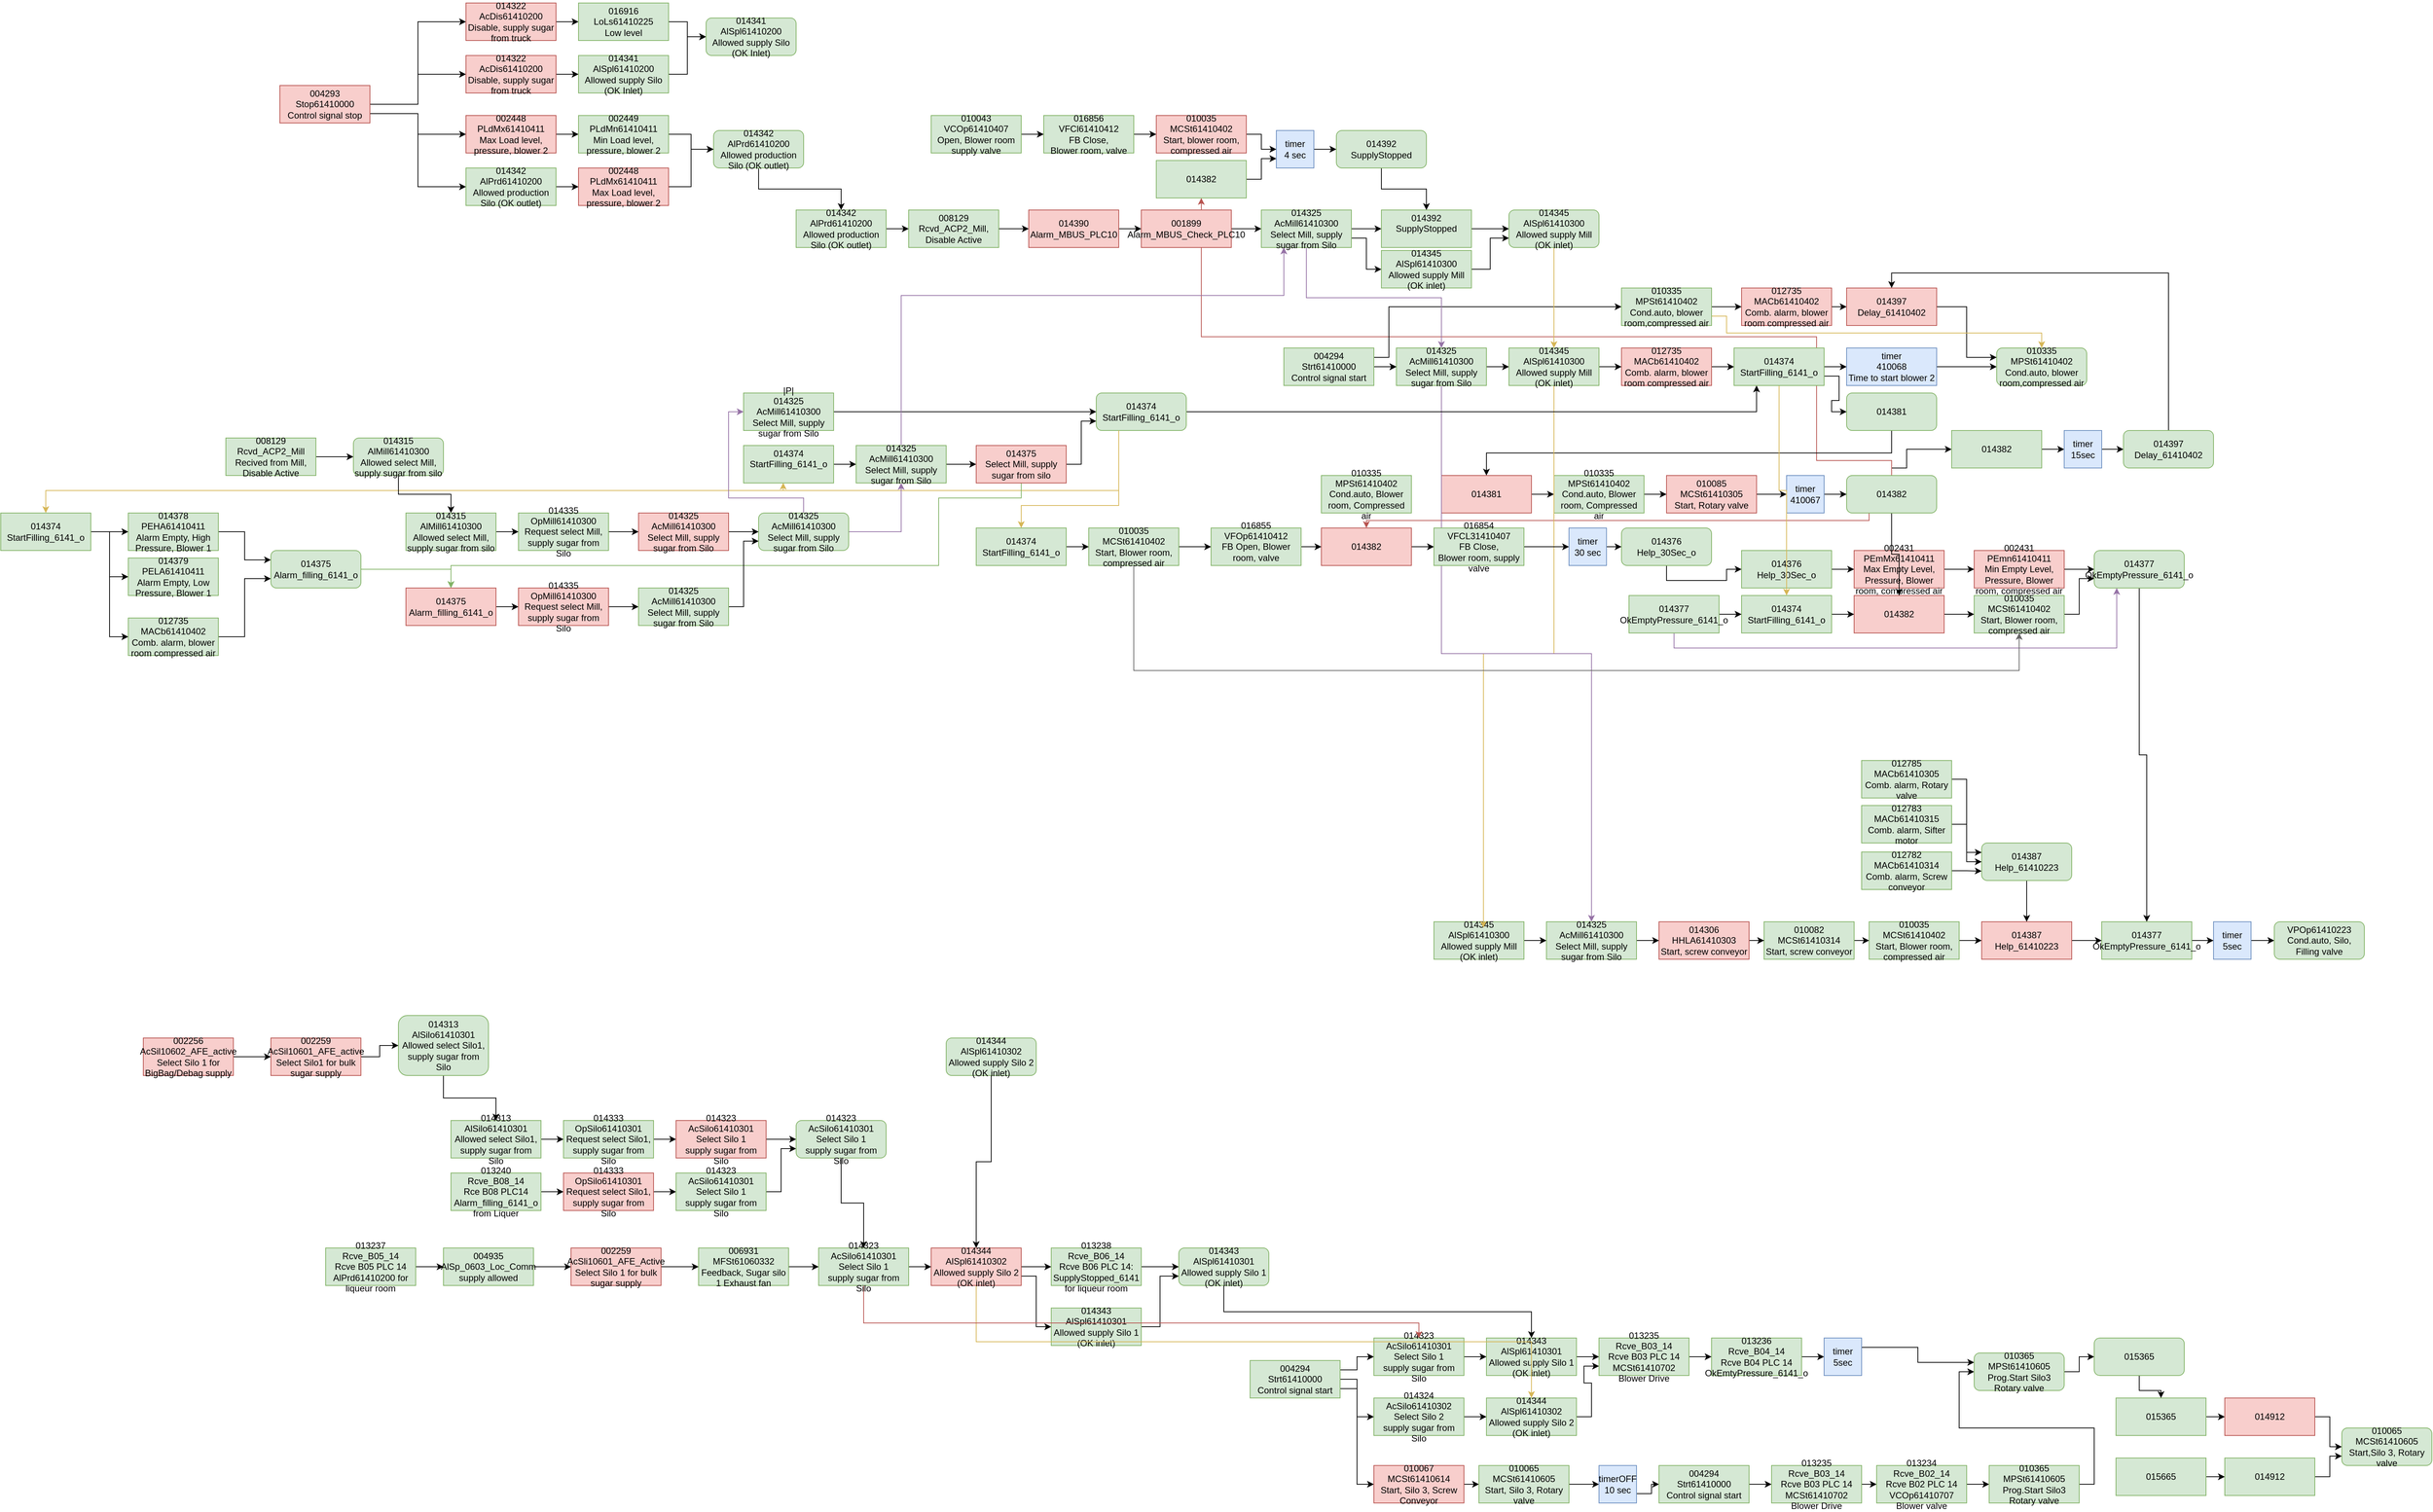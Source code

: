 <mxfile version="13.8.3" type="github">
  <diagram id="lOqkCvenDMRQcAnMG-PU" name="Page-1">
    <mxGraphModel dx="4416" dy="1902" grid="1" gridSize="10" guides="1" tooltips="1" connect="1" arrows="1" fold="1" page="1" pageScale="1" pageWidth="827" pageHeight="1169" math="0" shadow="0">
      <root>
        <mxCell id="0" />
        <mxCell id="1" parent="0" />
        <mxCell id="Sd4QSS0tqCg5DmefgEI3-3" style="edgeStyle=orthogonalEdgeStyle;rounded=0;orthogonalLoop=1;jettySize=auto;html=1;exitX=1;exitY=0.5;exitDx=0;exitDy=0;entryX=0;entryY=0.5;entryDx=0;entryDy=0;" edge="1" parent="1" source="Sd4QSS0tqCg5DmefgEI3-1" target="Sd4QSS0tqCg5DmefgEI3-2">
          <mxGeometry relative="1" as="geometry" />
        </mxCell>
        <mxCell id="Sd4QSS0tqCg5DmefgEI3-1" value="&lt;div&gt;timer&lt;/div&gt;&lt;div&gt;5sec&lt;br&gt;&lt;/div&gt;" style="rounded=0;whiteSpace=wrap;html=1;fillColor=#dae8fc;strokeColor=#6c8ebf;" vertex="1" parent="1">
          <mxGeometry x="389" y="315" width="50" height="50" as="geometry" />
        </mxCell>
        <mxCell id="Sd4QSS0tqCg5DmefgEI3-2" value="&lt;div&gt;VPOp61410223&lt;/div&gt;&lt;div&gt;Cond.auto, Silo, Filling valve&lt;br&gt;&lt;/div&gt;" style="rounded=1;whiteSpace=wrap;html=1;fillColor=#d5e8d4;strokeColor=#82b366;" vertex="1" parent="1">
          <mxGeometry x="470" y="315" width="120" height="50" as="geometry" />
        </mxCell>
        <mxCell id="Sd4QSS0tqCg5DmefgEI3-5" style="edgeStyle=orthogonalEdgeStyle;rounded=0;orthogonalLoop=1;jettySize=auto;html=1;exitX=1;exitY=0.5;exitDx=0;exitDy=0;" edge="1" parent="1" source="Sd4QSS0tqCg5DmefgEI3-4" target="Sd4QSS0tqCg5DmefgEI3-1">
          <mxGeometry relative="1" as="geometry" />
        </mxCell>
        <mxCell id="Sd4QSS0tqCg5DmefgEI3-4" value="&lt;div&gt;014377&lt;/div&gt;&lt;div&gt;OkEmptyPressure_6141_o&lt;br&gt;&lt;/div&gt;" style="rounded=0;whiteSpace=wrap;html=1;fillColor=#d5e8d4;strokeColor=#82b366;" vertex="1" parent="1">
          <mxGeometry x="240" y="315" width="120" height="50" as="geometry" />
        </mxCell>
        <mxCell id="Sd4QSS0tqCg5DmefgEI3-8" style="edgeStyle=orthogonalEdgeStyle;rounded=0;orthogonalLoop=1;jettySize=auto;html=1;exitX=1;exitY=0.5;exitDx=0;exitDy=0;entryX=0;entryY=0.5;entryDx=0;entryDy=0;" edge="1" parent="1" source="Sd4QSS0tqCg5DmefgEI3-7" target="Sd4QSS0tqCg5DmefgEI3-4">
          <mxGeometry relative="1" as="geometry" />
        </mxCell>
        <mxCell id="Sd4QSS0tqCg5DmefgEI3-7" value="&lt;div&gt;014387&lt;/div&gt;&lt;div&gt;Help_61410223&lt;br&gt;&lt;/div&gt;" style="rounded=0;whiteSpace=wrap;html=1;fillColor=#f8cecc;strokeColor=#b85450;" vertex="1" parent="1">
          <mxGeometry x="80" y="315" width="120" height="50" as="geometry" />
        </mxCell>
        <mxCell id="Sd4QSS0tqCg5DmefgEI3-10" style="edgeStyle=orthogonalEdgeStyle;rounded=0;orthogonalLoop=1;jettySize=auto;html=1;exitX=1;exitY=0.5;exitDx=0;exitDy=0;entryX=0;entryY=0.5;entryDx=0;entryDy=0;" edge="1" parent="1" source="Sd4QSS0tqCg5DmefgEI3-9" target="Sd4QSS0tqCg5DmefgEI3-7">
          <mxGeometry relative="1" as="geometry" />
        </mxCell>
        <mxCell id="Sd4QSS0tqCg5DmefgEI3-9" value="&lt;div&gt;010035&lt;/div&gt;&lt;div&gt;MCSt61410402&lt;/div&gt;&lt;div&gt;Start, Blower room, compressed air&lt;br&gt;&lt;/div&gt;" style="rounded=0;whiteSpace=wrap;html=1;fillColor=#d5e8d4;strokeColor=#82b366;" vertex="1" parent="1">
          <mxGeometry x="-70" y="315" width="120" height="50" as="geometry" />
        </mxCell>
        <mxCell id="Sd4QSS0tqCg5DmefgEI3-12" style="edgeStyle=orthogonalEdgeStyle;rounded=0;orthogonalLoop=1;jettySize=auto;html=1;exitX=1;exitY=0.5;exitDx=0;exitDy=0;entryX=0;entryY=0.5;entryDx=0;entryDy=0;" edge="1" parent="1" source="Sd4QSS0tqCg5DmefgEI3-11" target="Sd4QSS0tqCg5DmefgEI3-9">
          <mxGeometry relative="1" as="geometry" />
        </mxCell>
        <mxCell id="Sd4QSS0tqCg5DmefgEI3-11" value="&lt;div&gt;010082&lt;/div&gt;&lt;div&gt;MCSt61410314&lt;/div&gt;&lt;div&gt;Start, screw conveyor&lt;br&gt;&lt;/div&gt;" style="rounded=0;whiteSpace=wrap;html=1;fillColor=#d5e8d4;strokeColor=#82b366;" vertex="1" parent="1">
          <mxGeometry x="-210" y="315" width="120" height="50" as="geometry" />
        </mxCell>
        <mxCell id="Sd4QSS0tqCg5DmefgEI3-14" style="edgeStyle=orthogonalEdgeStyle;rounded=0;orthogonalLoop=1;jettySize=auto;html=1;exitX=1;exitY=0.5;exitDx=0;exitDy=0;" edge="1" parent="1" source="Sd4QSS0tqCg5DmefgEI3-13" target="Sd4QSS0tqCg5DmefgEI3-11">
          <mxGeometry relative="1" as="geometry" />
        </mxCell>
        <mxCell id="Sd4QSS0tqCg5DmefgEI3-13" value="&lt;div&gt;014306&lt;/div&gt;&lt;div&gt;HHLA61410303&lt;/div&gt;&lt;div&gt;Start, screw conveyor&lt;br&gt;&lt;/div&gt;" style="rounded=0;whiteSpace=wrap;html=1;fillColor=#f8cecc;strokeColor=#b85450;" vertex="1" parent="1">
          <mxGeometry x="-350" y="315" width="120" height="50" as="geometry" />
        </mxCell>
        <mxCell id="Sd4QSS0tqCg5DmefgEI3-16" style="edgeStyle=orthogonalEdgeStyle;rounded=0;orthogonalLoop=1;jettySize=auto;html=1;exitX=1;exitY=0.5;exitDx=0;exitDy=0;" edge="1" parent="1" source="Sd4QSS0tqCg5DmefgEI3-15" target="Sd4QSS0tqCg5DmefgEI3-13">
          <mxGeometry relative="1" as="geometry" />
        </mxCell>
        <mxCell id="Sd4QSS0tqCg5DmefgEI3-15" value="&lt;div&gt;014325&lt;/div&gt;&lt;div&gt;AcMill61410300&lt;/div&gt;&lt;div&gt;Select Mill, supply sugar from Silo&lt;br&gt;&lt;/div&gt;" style="rounded=0;whiteSpace=wrap;html=1;fillColor=#d5e8d4;strokeColor=#82b366;" vertex="1" parent="1">
          <mxGeometry x="-500" y="315" width="120" height="50" as="geometry" />
        </mxCell>
        <mxCell id="Sd4QSS0tqCg5DmefgEI3-18" style="edgeStyle=orthogonalEdgeStyle;rounded=0;orthogonalLoop=1;jettySize=auto;html=1;exitX=1;exitY=0.5;exitDx=0;exitDy=0;entryX=0;entryY=0.5;entryDx=0;entryDy=0;" edge="1" parent="1" source="Sd4QSS0tqCg5DmefgEI3-17" target="Sd4QSS0tqCg5DmefgEI3-15">
          <mxGeometry relative="1" as="geometry" />
        </mxCell>
        <mxCell id="Sd4QSS0tqCg5DmefgEI3-17" value="&lt;div&gt;014345&lt;/div&gt;&lt;div&gt;AlSpl61410300&lt;/div&gt;&lt;div&gt;Allowed supply Mill (OK inlet)&lt;br&gt;&lt;/div&gt;" style="rounded=0;whiteSpace=wrap;html=1;fillColor=#d5e8d4;strokeColor=#82b366;" vertex="1" parent="1">
          <mxGeometry x="-650" y="315" width="120" height="50" as="geometry" />
        </mxCell>
        <mxCell id="Sd4QSS0tqCg5DmefgEI3-20" style="edgeStyle=orthogonalEdgeStyle;rounded=0;orthogonalLoop=1;jettySize=auto;html=1;exitX=0.5;exitY=1;exitDx=0;exitDy=0;" edge="1" parent="1" source="Sd4QSS0tqCg5DmefgEI3-19" target="Sd4QSS0tqCg5DmefgEI3-7">
          <mxGeometry relative="1" as="geometry" />
        </mxCell>
        <mxCell id="Sd4QSS0tqCg5DmefgEI3-19" value="&lt;div&gt;014387&lt;/div&gt;&lt;div&gt;Help_61410223&lt;br&gt;&lt;/div&gt;" style="rounded=1;whiteSpace=wrap;html=1;fillColor=#d5e8d4;strokeColor=#82b366;" vertex="1" parent="1">
          <mxGeometry x="80" y="210" width="120" height="50" as="geometry" />
        </mxCell>
        <mxCell id="Sd4QSS0tqCg5DmefgEI3-22" style="edgeStyle=orthogonalEdgeStyle;rounded=0;orthogonalLoop=1;jettySize=auto;html=1;exitX=1;exitY=0.5;exitDx=0;exitDy=0;entryX=0;entryY=0.75;entryDx=0;entryDy=0;" edge="1" parent="1" source="Sd4QSS0tqCg5DmefgEI3-21" target="Sd4QSS0tqCg5DmefgEI3-19">
          <mxGeometry relative="1" as="geometry" />
        </mxCell>
        <mxCell id="Sd4QSS0tqCg5DmefgEI3-21" value="&lt;div&gt;012782&lt;/div&gt;&lt;div&gt;MACb61410314&lt;/div&gt;&lt;div&gt;Comb. alarm, Screw conveyor&lt;br&gt;&lt;/div&gt;" style="rounded=0;whiteSpace=wrap;html=1;fillColor=#d5e8d4;strokeColor=#82b366;" vertex="1" parent="1">
          <mxGeometry x="-80" y="222" width="120" height="50" as="geometry" />
        </mxCell>
        <mxCell id="Sd4QSS0tqCg5DmefgEI3-24" style="edgeStyle=orthogonalEdgeStyle;rounded=0;orthogonalLoop=1;jettySize=auto;html=1;exitX=1;exitY=0.5;exitDx=0;exitDy=0;entryX=0;entryY=0.5;entryDx=0;entryDy=0;" edge="1" parent="1" source="Sd4QSS0tqCg5DmefgEI3-23" target="Sd4QSS0tqCg5DmefgEI3-19">
          <mxGeometry relative="1" as="geometry" />
        </mxCell>
        <mxCell id="Sd4QSS0tqCg5DmefgEI3-23" value="&lt;div&gt;012783&lt;/div&gt;&lt;div&gt;MACb61410315&lt;/div&gt;&lt;div&gt;Comb. alarm, Sifter motor&lt;br&gt;&lt;/div&gt;" style="rounded=0;whiteSpace=wrap;html=1;fillColor=#d5e8d4;strokeColor=#82b366;" vertex="1" parent="1">
          <mxGeometry x="-80" y="160" width="120" height="50" as="geometry" />
        </mxCell>
        <mxCell id="Sd4QSS0tqCg5DmefgEI3-26" style="edgeStyle=orthogonalEdgeStyle;rounded=0;orthogonalLoop=1;jettySize=auto;html=1;exitX=1;exitY=0.5;exitDx=0;exitDy=0;entryX=0;entryY=0.25;entryDx=0;entryDy=0;" edge="1" parent="1" source="Sd4QSS0tqCg5DmefgEI3-25" target="Sd4QSS0tqCg5DmefgEI3-19">
          <mxGeometry relative="1" as="geometry" />
        </mxCell>
        <mxCell id="Sd4QSS0tqCg5DmefgEI3-25" value="&lt;div&gt;012785&lt;/div&gt;&lt;div&gt;MACb61410305&lt;/div&gt;&lt;div&gt;Comb. alarm, Rotary valve&lt;br&gt;&lt;/div&gt;" style="rounded=0;whiteSpace=wrap;html=1;fillColor=#d5e8d4;strokeColor=#82b366;" vertex="1" parent="1">
          <mxGeometry x="-80" y="100" width="120" height="50" as="geometry" />
        </mxCell>
        <mxCell id="Sd4QSS0tqCg5DmefgEI3-28" style="edgeStyle=orthogonalEdgeStyle;rounded=0;orthogonalLoop=1;jettySize=auto;html=1;exitX=0.5;exitY=1;exitDx=0;exitDy=0;entryX=0.5;entryY=0;entryDx=0;entryDy=0;" edge="1" parent="1" source="Sd4QSS0tqCg5DmefgEI3-27" target="Sd4QSS0tqCg5DmefgEI3-4">
          <mxGeometry relative="1" as="geometry" />
        </mxCell>
        <mxCell id="Sd4QSS0tqCg5DmefgEI3-27" value="&lt;div&gt;014377&lt;/div&gt;&lt;div&gt;OkEmptyPressure_6141_o&lt;br&gt;&lt;/div&gt;" style="rounded=1;whiteSpace=wrap;html=1;fillColor=#d5e8d4;strokeColor=#82b366;" vertex="1" parent="1">
          <mxGeometry x="230" y="-180" width="120" height="50" as="geometry" />
        </mxCell>
        <mxCell id="Sd4QSS0tqCg5DmefgEI3-30" style="edgeStyle=orthogonalEdgeStyle;rounded=0;orthogonalLoop=1;jettySize=auto;html=1;exitX=1;exitY=0.5;exitDx=0;exitDy=0;entryX=0;entryY=0.5;entryDx=0;entryDy=0;" edge="1" parent="1" source="Sd4QSS0tqCg5DmefgEI3-29" target="Sd4QSS0tqCg5DmefgEI3-27">
          <mxGeometry relative="1" as="geometry" />
        </mxCell>
        <mxCell id="Sd4QSS0tqCg5DmefgEI3-29" value="&lt;div&gt;002431&lt;/div&gt;&lt;div&gt;PEmn61410411&lt;/div&gt;&lt;div&gt;Min Empty Level, Pressure, Blower room, compressed air&lt;br&gt;&lt;/div&gt;" style="rounded=0;whiteSpace=wrap;html=1;fillColor=#f8cecc;strokeColor=#b85450;" vertex="1" parent="1">
          <mxGeometry x="70" y="-180" width="120" height="50" as="geometry" />
        </mxCell>
        <mxCell id="Sd4QSS0tqCg5DmefgEI3-32" style="edgeStyle=orthogonalEdgeStyle;rounded=0;orthogonalLoop=1;jettySize=auto;html=1;exitX=1;exitY=0.5;exitDx=0;exitDy=0;" edge="1" parent="1" source="Sd4QSS0tqCg5DmefgEI3-31" target="Sd4QSS0tqCg5DmefgEI3-29">
          <mxGeometry relative="1" as="geometry" />
        </mxCell>
        <mxCell id="Sd4QSS0tqCg5DmefgEI3-31" value="&lt;div&gt;002431&lt;/div&gt;&lt;div&gt;PEmMx61410411&lt;/div&gt;&lt;div&gt;Max Empty Level, Pressure, Blower room, compressed air&lt;br&gt;&lt;/div&gt;" style="rounded=0;whiteSpace=wrap;html=1;fillColor=#f8cecc;strokeColor=#b85450;" vertex="1" parent="1">
          <mxGeometry x="-90" y="-180" width="120" height="50" as="geometry" />
        </mxCell>
        <mxCell id="Sd4QSS0tqCg5DmefgEI3-34" style="edgeStyle=orthogonalEdgeStyle;rounded=0;orthogonalLoop=1;jettySize=auto;html=1;exitX=1;exitY=0.5;exitDx=0;exitDy=0;entryX=0;entryY=0.5;entryDx=0;entryDy=0;" edge="1" parent="1" source="Sd4QSS0tqCg5DmefgEI3-33" target="Sd4QSS0tqCg5DmefgEI3-31">
          <mxGeometry relative="1" as="geometry" />
        </mxCell>
        <mxCell id="Sd4QSS0tqCg5DmefgEI3-33" value="&lt;div&gt;014376&lt;/div&gt;Help_30Sec_o" style="rounded=0;whiteSpace=wrap;html=1;fillColor=#d5e8d4;strokeColor=#82b366;" vertex="1" parent="1">
          <mxGeometry x="-240" y="-180" width="120" height="50" as="geometry" />
        </mxCell>
        <mxCell id="Sd4QSS0tqCg5DmefgEI3-36" style="edgeStyle=orthogonalEdgeStyle;rounded=0;orthogonalLoop=1;jettySize=auto;html=1;exitX=1;exitY=0.5;exitDx=0;exitDy=0;entryX=0;entryY=0.75;entryDx=0;entryDy=0;" edge="1" parent="1" source="Sd4QSS0tqCg5DmefgEI3-35" target="Sd4QSS0tqCg5DmefgEI3-27">
          <mxGeometry relative="1" as="geometry" />
        </mxCell>
        <mxCell id="Sd4QSS0tqCg5DmefgEI3-35" value="&lt;div&gt;010035&lt;/div&gt;&lt;div&gt;MCSt61410402&lt;/div&gt;&lt;div&gt;Start, Blower room, compressed air&lt;br&gt;&lt;/div&gt;" style="rounded=0;whiteSpace=wrap;html=1;fillColor=#d5e8d4;strokeColor=#82b366;" vertex="1" parent="1">
          <mxGeometry x="70" y="-120" width="120" height="50" as="geometry" />
        </mxCell>
        <mxCell id="Sd4QSS0tqCg5DmefgEI3-38" style="edgeStyle=orthogonalEdgeStyle;rounded=0;orthogonalLoop=1;jettySize=auto;html=1;exitX=1;exitY=0.5;exitDx=0;exitDy=0;" edge="1" parent="1" source="Sd4QSS0tqCg5DmefgEI3-37" target="Sd4QSS0tqCg5DmefgEI3-35">
          <mxGeometry relative="1" as="geometry" />
        </mxCell>
        <mxCell id="Sd4QSS0tqCg5DmefgEI3-37" value="014382" style="rounded=0;whiteSpace=wrap;html=1;fillColor=#f8cecc;strokeColor=#b85450;" vertex="1" parent="1">
          <mxGeometry x="-90" y="-120" width="120" height="50" as="geometry" />
        </mxCell>
        <mxCell id="Sd4QSS0tqCg5DmefgEI3-40" style="edgeStyle=orthogonalEdgeStyle;rounded=0;orthogonalLoop=1;jettySize=auto;html=1;exitX=1;exitY=0.5;exitDx=0;exitDy=0;" edge="1" parent="1" source="Sd4QSS0tqCg5DmefgEI3-39" target="Sd4QSS0tqCg5DmefgEI3-37">
          <mxGeometry relative="1" as="geometry" />
        </mxCell>
        <mxCell id="Sd4QSS0tqCg5DmefgEI3-39" value="&lt;div&gt;014374&lt;/div&gt;StartFilling_6141_o" style="rounded=0;whiteSpace=wrap;html=1;fillColor=#d5e8d4;strokeColor=#82b366;" vertex="1" parent="1">
          <mxGeometry x="-240" y="-120" width="120" height="50" as="geometry" />
        </mxCell>
        <mxCell id="Sd4QSS0tqCg5DmefgEI3-42" style="edgeStyle=orthogonalEdgeStyle;rounded=0;orthogonalLoop=1;jettySize=auto;html=1;exitX=1;exitY=0.5;exitDx=0;exitDy=0;entryX=0;entryY=0.5;entryDx=0;entryDy=0;" edge="1" parent="1" source="Sd4QSS0tqCg5DmefgEI3-41" target="Sd4QSS0tqCg5DmefgEI3-39">
          <mxGeometry relative="1" as="geometry" />
        </mxCell>
        <mxCell id="Sd4QSS0tqCg5DmefgEI3-119" style="edgeStyle=orthogonalEdgeStyle;rounded=0;orthogonalLoop=1;jettySize=auto;html=1;exitX=0.5;exitY=1;exitDx=0;exitDy=0;entryX=0.25;entryY=1;entryDx=0;entryDy=0;fillColor=#e1d5e7;strokeColor=#9673a6;" edge="1" parent="1" source="Sd4QSS0tqCg5DmefgEI3-41" target="Sd4QSS0tqCg5DmefgEI3-27">
          <mxGeometry relative="1" as="geometry" />
        </mxCell>
        <mxCell id="Sd4QSS0tqCg5DmefgEI3-41" value="&lt;div&gt;014377&lt;/div&gt;&lt;div&gt;OkEmptyPressure_6141_o&lt;br&gt;&lt;/div&gt;" style="rounded=0;whiteSpace=wrap;html=1;fillColor=#d5e8d4;strokeColor=#82b366;" vertex="1" parent="1">
          <mxGeometry x="-390" y="-120" width="120" height="50" as="geometry" />
        </mxCell>
        <mxCell id="Sd4QSS0tqCg5DmefgEI3-44" style="edgeStyle=orthogonalEdgeStyle;rounded=0;orthogonalLoop=1;jettySize=auto;html=1;exitX=0.5;exitY=1;exitDx=0;exitDy=0;entryX=0.5;entryY=0;entryDx=0;entryDy=0;" edge="1" parent="1" source="Sd4QSS0tqCg5DmefgEI3-43" target="Sd4QSS0tqCg5DmefgEI3-37">
          <mxGeometry relative="1" as="geometry" />
        </mxCell>
        <mxCell id="Sd4QSS0tqCg5DmefgEI3-81" style="edgeStyle=orthogonalEdgeStyle;rounded=0;orthogonalLoop=1;jettySize=auto;html=1;exitX=0.5;exitY=0;exitDx=0;exitDy=0;entryX=0;entryY=0.5;entryDx=0;entryDy=0;" edge="1" parent="1" source="Sd4QSS0tqCg5DmefgEI3-43" target="Sd4QSS0tqCg5DmefgEI3-80">
          <mxGeometry relative="1" as="geometry">
            <Array as="points">
              <mxPoint x="-40" y="-290" />
              <mxPoint x="-20" y="-290" />
              <mxPoint x="-20" y="-315" />
            </Array>
          </mxGeometry>
        </mxCell>
        <mxCell id="Sd4QSS0tqCg5DmefgEI3-113" style="edgeStyle=orthogonalEdgeStyle;rounded=0;orthogonalLoop=1;jettySize=auto;html=1;exitX=0.5;exitY=0;exitDx=0;exitDy=0;entryX=0.5;entryY=1;entryDx=0;entryDy=0;fillColor=#f8cecc;strokeColor=#b85450;" edge="1" parent="1" source="Sd4QSS0tqCg5DmefgEI3-43" target="Sd4QSS0tqCg5DmefgEI3-112">
          <mxGeometry relative="1" as="geometry">
            <Array as="points">
              <mxPoint x="-40" y="-300" />
              <mxPoint x="-140" y="-300" />
              <mxPoint x="-140" y="-465" />
              <mxPoint x="-960" y="-465" />
            </Array>
          </mxGeometry>
        </mxCell>
        <mxCell id="Sd4QSS0tqCg5DmefgEI3-155" style="edgeStyle=orthogonalEdgeStyle;rounded=0;orthogonalLoop=1;jettySize=auto;html=1;exitX=0.25;exitY=1;exitDx=0;exitDy=0;fillColor=#f8cecc;strokeColor=#b85450;" edge="1" parent="1" source="Sd4QSS0tqCg5DmefgEI3-43" target="Sd4QSS0tqCg5DmefgEI3-153">
          <mxGeometry relative="1" as="geometry">
            <Array as="points">
              <mxPoint x="-70" y="-220" />
              <mxPoint x="-740" y="-220" />
            </Array>
          </mxGeometry>
        </mxCell>
        <mxCell id="Sd4QSS0tqCg5DmefgEI3-43" value="014382" style="rounded=1;whiteSpace=wrap;html=1;fillColor=#d5e8d4;strokeColor=#82b366;" vertex="1" parent="1">
          <mxGeometry x="-100" y="-280" width="120" height="50" as="geometry" />
        </mxCell>
        <mxCell id="Sd4QSS0tqCg5DmefgEI3-46" style="edgeStyle=orthogonalEdgeStyle;rounded=0;orthogonalLoop=1;jettySize=auto;html=1;exitX=1;exitY=0.5;exitDx=0;exitDy=0;" edge="1" parent="1" source="Sd4QSS0tqCg5DmefgEI3-45" target="Sd4QSS0tqCg5DmefgEI3-43">
          <mxGeometry relative="1" as="geometry" />
        </mxCell>
        <mxCell id="Sd4QSS0tqCg5DmefgEI3-45" value="&lt;div&gt;timer&lt;/div&gt;&lt;div&gt;410067&lt;br&gt;&lt;/div&gt;" style="rounded=0;whiteSpace=wrap;html=1;fillColor=#dae8fc;strokeColor=#6c8ebf;" vertex="1" parent="1">
          <mxGeometry x="-180" y="-280" width="50" height="50" as="geometry" />
        </mxCell>
        <mxCell id="Sd4QSS0tqCg5DmefgEI3-48" style="edgeStyle=orthogonalEdgeStyle;rounded=0;orthogonalLoop=1;jettySize=auto;html=1;exitX=1;exitY=0.5;exitDx=0;exitDy=0;" edge="1" parent="1" source="Sd4QSS0tqCg5DmefgEI3-47" target="Sd4QSS0tqCg5DmefgEI3-45">
          <mxGeometry relative="1" as="geometry" />
        </mxCell>
        <mxCell id="Sd4QSS0tqCg5DmefgEI3-47" value="&lt;div&gt;010085&lt;/div&gt;&lt;div&gt;MCSt61410305&lt;/div&gt;&lt;div&gt;Start, Rotary valve&lt;br&gt;&lt;/div&gt;" style="rounded=0;whiteSpace=wrap;html=1;fillColor=#f8cecc;strokeColor=#b85450;" vertex="1" parent="1">
          <mxGeometry x="-340" y="-280" width="120" height="50" as="geometry" />
        </mxCell>
        <mxCell id="Sd4QSS0tqCg5DmefgEI3-50" style="edgeStyle=orthogonalEdgeStyle;rounded=0;orthogonalLoop=1;jettySize=auto;html=1;exitX=1;exitY=0.5;exitDx=0;exitDy=0;entryX=0;entryY=0.5;entryDx=0;entryDy=0;" edge="1" parent="1" source="Sd4QSS0tqCg5DmefgEI3-49" target="Sd4QSS0tqCg5DmefgEI3-47">
          <mxGeometry relative="1" as="geometry" />
        </mxCell>
        <mxCell id="Sd4QSS0tqCg5DmefgEI3-49" value="&lt;div&gt;010335&lt;/div&gt;&lt;div&gt;MPSt61410402&lt;/div&gt;&lt;div&gt;Cond.auto, Blower room, Compressed air&lt;br&gt;&lt;/div&gt;" style="rounded=0;whiteSpace=wrap;html=1;fillColor=#d5e8d4;strokeColor=#82b366;" vertex="1" parent="1">
          <mxGeometry x="-490" y="-280" width="120" height="50" as="geometry" />
        </mxCell>
        <mxCell id="Sd4QSS0tqCg5DmefgEI3-52" style="edgeStyle=orthogonalEdgeStyle;rounded=0;orthogonalLoop=1;jettySize=auto;html=1;exitX=1;exitY=0.5;exitDx=0;exitDy=0;entryX=0;entryY=0.5;entryDx=0;entryDy=0;" edge="1" parent="1" source="Sd4QSS0tqCg5DmefgEI3-51" target="Sd4QSS0tqCg5DmefgEI3-49">
          <mxGeometry relative="1" as="geometry" />
        </mxCell>
        <mxCell id="Sd4QSS0tqCg5DmefgEI3-51" value="014381" style="rounded=0;whiteSpace=wrap;html=1;fillColor=#f8cecc;strokeColor=#b85450;" vertex="1" parent="1">
          <mxGeometry x="-640" y="-280" width="120" height="50" as="geometry" />
        </mxCell>
        <mxCell id="Sd4QSS0tqCg5DmefgEI3-54" style="edgeStyle=orthogonalEdgeStyle;rounded=0;orthogonalLoop=1;jettySize=auto;html=1;exitX=0.5;exitY=1;exitDx=0;exitDy=0;" edge="1" parent="1" source="Sd4QSS0tqCg5DmefgEI3-53" target="Sd4QSS0tqCg5DmefgEI3-51">
          <mxGeometry relative="1" as="geometry" />
        </mxCell>
        <mxCell id="Sd4QSS0tqCg5DmefgEI3-53" value="014381" style="rounded=1;whiteSpace=wrap;html=1;fillColor=#d5e8d4;strokeColor=#82b366;" vertex="1" parent="1">
          <mxGeometry x="-100" y="-390" width="120" height="50" as="geometry" />
        </mxCell>
        <mxCell id="Sd4QSS0tqCg5DmefgEI3-57" style="edgeStyle=orthogonalEdgeStyle;rounded=0;orthogonalLoop=1;jettySize=auto;html=1;exitX=1;exitY=0.5;exitDx=0;exitDy=0;" edge="1" parent="1" source="Sd4QSS0tqCg5DmefgEI3-55" target="Sd4QSS0tqCg5DmefgEI3-56">
          <mxGeometry relative="1" as="geometry" />
        </mxCell>
        <mxCell id="Sd4QSS0tqCg5DmefgEI3-55" value="&lt;div&gt;timer&lt;/div&gt;&lt;div&gt;410068&lt;/div&gt;&lt;div&gt;Time to start blower 2&lt;br&gt;&lt;/div&gt;" style="rounded=0;whiteSpace=wrap;html=1;fillColor=#dae8fc;strokeColor=#6c8ebf;" vertex="1" parent="1">
          <mxGeometry x="-100" y="-450" width="120" height="50" as="geometry" />
        </mxCell>
        <mxCell id="Sd4QSS0tqCg5DmefgEI3-56" value="&lt;div&gt;010335&lt;/div&gt;&lt;div&gt;MPSt61410402&lt;/div&gt;&lt;div&gt;Cond.auto, blower room,compressed air&lt;br&gt;&lt;/div&gt;" style="rounded=1;whiteSpace=wrap;html=1;fillColor=#d5e8d4;strokeColor=#82b366;" vertex="1" parent="1">
          <mxGeometry x="100" y="-450" width="120" height="50" as="geometry" />
        </mxCell>
        <mxCell id="Sd4QSS0tqCg5DmefgEI3-59" style="edgeStyle=orthogonalEdgeStyle;rounded=0;orthogonalLoop=1;jettySize=auto;html=1;fillColor=#fff2cc;strokeColor=#d6b656;exitX=0.5;exitY=1;exitDx=0;exitDy=0;" edge="1" parent="1" source="Sd4QSS0tqCg5DmefgEI3-58" target="Sd4QSS0tqCg5DmefgEI3-39">
          <mxGeometry relative="1" as="geometry" />
        </mxCell>
        <mxCell id="Sd4QSS0tqCg5DmefgEI3-60" style="edgeStyle=orthogonalEdgeStyle;rounded=0;orthogonalLoop=1;jettySize=auto;html=1;exitX=1;exitY=0.5;exitDx=0;exitDy=0;entryX=0;entryY=0.5;entryDx=0;entryDy=0;" edge="1" parent="1" source="Sd4QSS0tqCg5DmefgEI3-58" target="Sd4QSS0tqCg5DmefgEI3-55">
          <mxGeometry relative="1" as="geometry" />
        </mxCell>
        <mxCell id="Sd4QSS0tqCg5DmefgEI3-70" style="edgeStyle=orthogonalEdgeStyle;rounded=0;orthogonalLoop=1;jettySize=auto;html=1;exitX=1;exitY=0.75;exitDx=0;exitDy=0;entryX=0;entryY=0.5;entryDx=0;entryDy=0;" edge="1" parent="1" source="Sd4QSS0tqCg5DmefgEI3-58" target="Sd4QSS0tqCg5DmefgEI3-53">
          <mxGeometry relative="1" as="geometry" />
        </mxCell>
        <mxCell id="Sd4QSS0tqCg5DmefgEI3-58" value="&lt;div&gt;014374&lt;/div&gt;StartFilling_6141_o" style="rounded=0;whiteSpace=wrap;html=1;fillColor=#d5e8d4;strokeColor=#82b366;" vertex="1" parent="1">
          <mxGeometry x="-250" y="-450" width="120" height="50" as="geometry" />
        </mxCell>
        <mxCell id="Sd4QSS0tqCg5DmefgEI3-62" style="edgeStyle=orthogonalEdgeStyle;rounded=0;orthogonalLoop=1;jettySize=auto;html=1;exitX=1;exitY=0.5;exitDx=0;exitDy=0;entryX=0;entryY=0.5;entryDx=0;entryDy=0;" edge="1" parent="1" source="Sd4QSS0tqCg5DmefgEI3-61" target="Sd4QSS0tqCg5DmefgEI3-58">
          <mxGeometry relative="1" as="geometry" />
        </mxCell>
        <mxCell id="Sd4QSS0tqCg5DmefgEI3-61" value="&lt;div&gt;012735&lt;/div&gt;&lt;div&gt;MACb61410402&lt;/div&gt;&lt;div&gt;Comb. alarm, blower room compressed air&lt;br&gt;&lt;/div&gt;" style="rounded=0;whiteSpace=wrap;html=1;fillColor=#f8cecc;strokeColor=#b85450;" vertex="1" parent="1">
          <mxGeometry x="-400" y="-450" width="120" height="50" as="geometry" />
        </mxCell>
        <mxCell id="Sd4QSS0tqCg5DmefgEI3-64" style="edgeStyle=orthogonalEdgeStyle;rounded=0;orthogonalLoop=1;jettySize=auto;html=1;exitX=1;exitY=0.5;exitDx=0;exitDy=0;entryX=0;entryY=0.5;entryDx=0;entryDy=0;" edge="1" parent="1" source="Sd4QSS0tqCg5DmefgEI3-63" target="Sd4QSS0tqCg5DmefgEI3-61">
          <mxGeometry relative="1" as="geometry" />
        </mxCell>
        <mxCell id="Sd4QSS0tqCg5DmefgEI3-65" style="edgeStyle=orthogonalEdgeStyle;rounded=0;orthogonalLoop=1;jettySize=auto;html=1;entryX=0.55;entryY=0.16;entryDx=0;entryDy=0;entryPerimeter=0;fillColor=#fff2cc;strokeColor=#d6b656;" edge="1" parent="1" source="Sd4QSS0tqCg5DmefgEI3-63" target="Sd4QSS0tqCg5DmefgEI3-17">
          <mxGeometry relative="1" as="geometry" />
        </mxCell>
        <mxCell id="Sd4QSS0tqCg5DmefgEI3-63" value="&lt;div&gt;014345&lt;/div&gt;&lt;div&gt;AlSpl61410300&lt;/div&gt;&lt;div&gt;Allowed supply Mill (OK inlet)&lt;br&gt;&lt;/div&gt;" style="rounded=0;whiteSpace=wrap;html=1;fillColor=#d5e8d4;strokeColor=#82b366;" vertex="1" parent="1">
          <mxGeometry x="-550" y="-450" width="120" height="50" as="geometry" />
        </mxCell>
        <mxCell id="Sd4QSS0tqCg5DmefgEI3-67" style="edgeStyle=orthogonalEdgeStyle;rounded=0;orthogonalLoop=1;jettySize=auto;html=1;exitX=1;exitY=0.5;exitDx=0;exitDy=0;" edge="1" parent="1" source="Sd4QSS0tqCg5DmefgEI3-66" target="Sd4QSS0tqCg5DmefgEI3-63">
          <mxGeometry relative="1" as="geometry" />
        </mxCell>
        <mxCell id="Sd4QSS0tqCg5DmefgEI3-172" style="edgeStyle=orthogonalEdgeStyle;rounded=0;orthogonalLoop=1;jettySize=auto;html=1;exitX=0.5;exitY=1;exitDx=0;exitDy=0;fillColor=#e1d5e7;strokeColor=#9673a6;" edge="1" parent="1" source="Sd4QSS0tqCg5DmefgEI3-66" target="Sd4QSS0tqCg5DmefgEI3-15">
          <mxGeometry relative="1" as="geometry" />
        </mxCell>
        <mxCell id="Sd4QSS0tqCg5DmefgEI3-66" value="&lt;div&gt;014325&lt;/div&gt;&lt;div&gt;AcMill61410300&lt;/div&gt;&lt;div&gt;Select Mill, supply sugar from Silo&lt;br&gt;&lt;/div&gt;" style="rounded=0;whiteSpace=wrap;html=1;fillColor=#d5e8d4;strokeColor=#82b366;" vertex="1" parent="1">
          <mxGeometry x="-700" y="-450" width="120" height="50" as="geometry" />
        </mxCell>
        <mxCell id="Sd4QSS0tqCg5DmefgEI3-69" style="edgeStyle=orthogonalEdgeStyle;rounded=0;orthogonalLoop=1;jettySize=auto;html=1;exitX=1;exitY=0.5;exitDx=0;exitDy=0;entryX=0;entryY=0.5;entryDx=0;entryDy=0;" edge="1" parent="1" source="Sd4QSS0tqCg5DmefgEI3-68" target="Sd4QSS0tqCg5DmefgEI3-66">
          <mxGeometry relative="1" as="geometry" />
        </mxCell>
        <mxCell id="Sd4QSS0tqCg5DmefgEI3-77" value="" style="edgeStyle=orthogonalEdgeStyle;rounded=0;orthogonalLoop=1;jettySize=auto;html=1;" edge="1" parent="1" source="Sd4QSS0tqCg5DmefgEI3-68" target="Sd4QSS0tqCg5DmefgEI3-66">
          <mxGeometry relative="1" as="geometry" />
        </mxCell>
        <mxCell id="Sd4QSS0tqCg5DmefgEI3-78" style="edgeStyle=orthogonalEdgeStyle;rounded=0;orthogonalLoop=1;jettySize=auto;html=1;exitX=1;exitY=0.25;exitDx=0;exitDy=0;entryX=0;entryY=0.5;entryDx=0;entryDy=0;" edge="1" parent="1" source="Sd4QSS0tqCg5DmefgEI3-68" target="Sd4QSS0tqCg5DmefgEI3-75">
          <mxGeometry relative="1" as="geometry">
            <Array as="points">
              <mxPoint x="-710" y="-438" />
              <mxPoint x="-710" y="-505" />
            </Array>
          </mxGeometry>
        </mxCell>
        <mxCell id="Sd4QSS0tqCg5DmefgEI3-68" value="&lt;div&gt;004294&lt;br&gt;&lt;/div&gt;&lt;div&gt;Strt61410000&lt;/div&gt;&lt;div&gt;Control signal start&lt;br&gt;&lt;/div&gt;" style="rounded=0;whiteSpace=wrap;html=1;fillColor=#d5e8d4;strokeColor=#82b366;" vertex="1" parent="1">
          <mxGeometry x="-850" y="-450" width="120" height="50" as="geometry" />
        </mxCell>
        <mxCell id="Sd4QSS0tqCg5DmefgEI3-72" style="edgeStyle=orthogonalEdgeStyle;rounded=0;orthogonalLoop=1;jettySize=auto;html=1;exitX=1;exitY=0.5;exitDx=0;exitDy=0;entryX=0;entryY=0.25;entryDx=0;entryDy=0;" edge="1" parent="1" source="Sd4QSS0tqCg5DmefgEI3-71" target="Sd4QSS0tqCg5DmefgEI3-56">
          <mxGeometry relative="1" as="geometry" />
        </mxCell>
        <mxCell id="Sd4QSS0tqCg5DmefgEI3-71" value="&lt;div&gt;014397&lt;/div&gt;&lt;div&gt;Delay_61410402&lt;br&gt;&lt;/div&gt;" style="rounded=0;whiteSpace=wrap;html=1;fillColor=#f8cecc;strokeColor=#b85450;" vertex="1" parent="1">
          <mxGeometry x="-100" y="-530" width="120" height="50" as="geometry" />
        </mxCell>
        <mxCell id="Sd4QSS0tqCg5DmefgEI3-74" style="edgeStyle=orthogonalEdgeStyle;rounded=0;orthogonalLoop=1;jettySize=auto;html=1;exitX=1;exitY=0.5;exitDx=0;exitDy=0;entryX=0;entryY=0.5;entryDx=0;entryDy=0;" edge="1" parent="1" source="Sd4QSS0tqCg5DmefgEI3-73" target="Sd4QSS0tqCg5DmefgEI3-71">
          <mxGeometry relative="1" as="geometry" />
        </mxCell>
        <mxCell id="Sd4QSS0tqCg5DmefgEI3-73" value="&lt;div&gt;012735&lt;/div&gt;&lt;div&gt;MACb61410402&lt;/div&gt;&lt;div&gt;Comb. alarm, blower room compressed air&lt;br&gt;&lt;/div&gt;" style="rounded=0;whiteSpace=wrap;html=1;fillColor=#f8cecc;strokeColor=#b85450;" vertex="1" parent="1">
          <mxGeometry x="-240" y="-530" width="120" height="50" as="geometry" />
        </mxCell>
        <mxCell id="Sd4QSS0tqCg5DmefgEI3-76" style="edgeStyle=orthogonalEdgeStyle;rounded=0;orthogonalLoop=1;jettySize=auto;html=1;exitX=1;exitY=0.5;exitDx=0;exitDy=0;entryX=0;entryY=0.5;entryDx=0;entryDy=0;" edge="1" parent="1" source="Sd4QSS0tqCg5DmefgEI3-75" target="Sd4QSS0tqCg5DmefgEI3-73">
          <mxGeometry relative="1" as="geometry" />
        </mxCell>
        <mxCell id="Sd4QSS0tqCg5DmefgEI3-79" style="edgeStyle=orthogonalEdgeStyle;rounded=0;orthogonalLoop=1;jettySize=auto;html=1;exitX=1;exitY=0.75;exitDx=0;exitDy=0;fillColor=#fff2cc;strokeColor=#d6b656;" edge="1" parent="1" source="Sd4QSS0tqCg5DmefgEI3-75" target="Sd4QSS0tqCg5DmefgEI3-56">
          <mxGeometry relative="1" as="geometry">
            <Array as="points">
              <mxPoint x="-260" y="-492" />
              <mxPoint x="-260" y="-470" />
              <mxPoint x="160" y="-470" />
            </Array>
          </mxGeometry>
        </mxCell>
        <mxCell id="Sd4QSS0tqCg5DmefgEI3-75" value="&lt;div&gt;010335&lt;/div&gt;&lt;div&gt;MPSt61410402&lt;/div&gt;&lt;div&gt;Cond.auto, blower room,compressed air&lt;br&gt;&lt;/div&gt;" style="rounded=0;whiteSpace=wrap;html=1;fillColor=#d5e8d4;strokeColor=#82b366;" vertex="1" parent="1">
          <mxGeometry x="-400" y="-530" width="120" height="50" as="geometry" />
        </mxCell>
        <mxCell id="Sd4QSS0tqCg5DmefgEI3-83" style="edgeStyle=orthogonalEdgeStyle;rounded=0;orthogonalLoop=1;jettySize=auto;html=1;exitX=1;exitY=0.5;exitDx=0;exitDy=0;entryX=0;entryY=0.5;entryDx=0;entryDy=0;" edge="1" parent="1" source="Sd4QSS0tqCg5DmefgEI3-80" target="Sd4QSS0tqCg5DmefgEI3-82">
          <mxGeometry relative="1" as="geometry" />
        </mxCell>
        <mxCell id="Sd4QSS0tqCg5DmefgEI3-80" value="014382" style="rounded=0;whiteSpace=wrap;html=1;fillColor=#d5e8d4;strokeColor=#82b366;" vertex="1" parent="1">
          <mxGeometry x="40" y="-340" width="120" height="50" as="geometry" />
        </mxCell>
        <mxCell id="Sd4QSS0tqCg5DmefgEI3-85" style="edgeStyle=orthogonalEdgeStyle;rounded=0;orthogonalLoop=1;jettySize=auto;html=1;exitX=1;exitY=0.5;exitDx=0;exitDy=0;entryX=0;entryY=0.5;entryDx=0;entryDy=0;" edge="1" parent="1" source="Sd4QSS0tqCg5DmefgEI3-82" target="Sd4QSS0tqCg5DmefgEI3-84">
          <mxGeometry relative="1" as="geometry" />
        </mxCell>
        <mxCell id="Sd4QSS0tqCg5DmefgEI3-82" value="&lt;div&gt;timer&lt;/div&gt;&lt;div&gt;15sec&lt;br&gt;&lt;/div&gt;" style="rounded=0;whiteSpace=wrap;html=1;fillColor=#dae8fc;strokeColor=#6c8ebf;" vertex="1" parent="1">
          <mxGeometry x="190" y="-340" width="50" height="50" as="geometry" />
        </mxCell>
        <mxCell id="Sd4QSS0tqCg5DmefgEI3-86" style="edgeStyle=orthogonalEdgeStyle;rounded=0;orthogonalLoop=1;jettySize=auto;html=1;exitX=0.5;exitY=0;exitDx=0;exitDy=0;entryX=0.5;entryY=0;entryDx=0;entryDy=0;" edge="1" parent="1" source="Sd4QSS0tqCg5DmefgEI3-84" target="Sd4QSS0tqCg5DmefgEI3-71">
          <mxGeometry relative="1" as="geometry" />
        </mxCell>
        <mxCell id="Sd4QSS0tqCg5DmefgEI3-84" value="&lt;div&gt;014397&lt;/div&gt;&lt;div&gt;Delay_61410402&lt;br&gt;&lt;/div&gt;" style="rounded=1;whiteSpace=wrap;html=1;fillColor=#d5e8d4;strokeColor=#82b366;" vertex="1" parent="1">
          <mxGeometry x="269" y="-340" width="120" height="50" as="geometry" />
        </mxCell>
        <mxCell id="Sd4QSS0tqCg5DmefgEI3-89" style="edgeStyle=orthogonalEdgeStyle;rounded=0;orthogonalLoop=1;jettySize=auto;html=1;exitX=0.5;exitY=1;exitDx=0;exitDy=0;entryX=0.5;entryY=0;entryDx=0;entryDy=0;fillColor=#fff2cc;strokeColor=#d6b656;" edge="1" parent="1" source="Sd4QSS0tqCg5DmefgEI3-87" target="Sd4QSS0tqCg5DmefgEI3-63">
          <mxGeometry relative="1" as="geometry" />
        </mxCell>
        <mxCell id="Sd4QSS0tqCg5DmefgEI3-87" value="&lt;div&gt;014345&lt;/div&gt;&lt;div&gt;AlSpl61410300&lt;/div&gt;&lt;div&gt;Allowed supply Mill (OK inlet)&lt;br&gt;&lt;/div&gt;" style="rounded=1;whiteSpace=wrap;html=1;fillColor=#d5e8d4;strokeColor=#82b366;" vertex="1" parent="1">
          <mxGeometry x="-550" y="-634" width="120" height="50" as="geometry" />
        </mxCell>
        <mxCell id="Sd4QSS0tqCg5DmefgEI3-91" style="edgeStyle=orthogonalEdgeStyle;rounded=0;orthogonalLoop=1;jettySize=auto;html=1;exitX=1;exitY=0.5;exitDx=0;exitDy=0;entryX=0;entryY=0.5;entryDx=0;entryDy=0;" edge="1" parent="1" source="Sd4QSS0tqCg5DmefgEI3-90" target="Sd4QSS0tqCg5DmefgEI3-87">
          <mxGeometry relative="1" as="geometry" />
        </mxCell>
        <mxCell id="Sd4QSS0tqCg5DmefgEI3-90" value="&lt;div&gt;014392&lt;/div&gt;&lt;div&gt;SupplyStopped&lt;/div&gt;&lt;div&gt;&lt;br&gt;&lt;/div&gt;" style="rounded=0;whiteSpace=wrap;html=1;fillColor=#d5e8d4;strokeColor=#82b366;" vertex="1" parent="1">
          <mxGeometry x="-720" y="-634" width="120" height="50" as="geometry" />
        </mxCell>
        <mxCell id="Sd4QSS0tqCg5DmefgEI3-93" style="edgeStyle=orthogonalEdgeStyle;rounded=0;orthogonalLoop=1;jettySize=auto;html=1;exitX=1;exitY=0.5;exitDx=0;exitDy=0;entryX=0;entryY=0.75;entryDx=0;entryDy=0;" edge="1" parent="1" source="Sd4QSS0tqCg5DmefgEI3-92" target="Sd4QSS0tqCg5DmefgEI3-87">
          <mxGeometry relative="1" as="geometry" />
        </mxCell>
        <mxCell id="Sd4QSS0tqCg5DmefgEI3-92" value="&lt;div&gt;014345&lt;/div&gt;&lt;div&gt;AlSpl61410300&lt;/div&gt;&lt;div&gt;Allowed supply Mill (OK inlet)&lt;br&gt;&lt;/div&gt;" style="rounded=0;whiteSpace=wrap;html=1;fillColor=#d5e8d4;strokeColor=#82b366;" vertex="1" parent="1">
          <mxGeometry x="-720" y="-580" width="120" height="50" as="geometry" />
        </mxCell>
        <mxCell id="Sd4QSS0tqCg5DmefgEI3-95" style="edgeStyle=orthogonalEdgeStyle;rounded=0;orthogonalLoop=1;jettySize=auto;html=1;exitX=0.5;exitY=1;exitDx=0;exitDy=0;entryX=0.5;entryY=0;entryDx=0;entryDy=0;fillColor=#e1d5e7;strokeColor=#9673a6;" edge="1" parent="1" source="Sd4QSS0tqCg5DmefgEI3-94" target="Sd4QSS0tqCg5DmefgEI3-66">
          <mxGeometry relative="1" as="geometry" />
        </mxCell>
        <mxCell id="Sd4QSS0tqCg5DmefgEI3-96" style="edgeStyle=orthogonalEdgeStyle;rounded=0;orthogonalLoop=1;jettySize=auto;html=1;exitX=1;exitY=0.5;exitDx=0;exitDy=0;entryX=0;entryY=0.5;entryDx=0;entryDy=0;" edge="1" parent="1" source="Sd4QSS0tqCg5DmefgEI3-94" target="Sd4QSS0tqCg5DmefgEI3-90">
          <mxGeometry relative="1" as="geometry" />
        </mxCell>
        <mxCell id="Sd4QSS0tqCg5DmefgEI3-97" style="edgeStyle=orthogonalEdgeStyle;rounded=0;orthogonalLoop=1;jettySize=auto;html=1;exitX=1;exitY=0.75;exitDx=0;exitDy=0;entryX=0;entryY=0.5;entryDx=0;entryDy=0;" edge="1" parent="1" source="Sd4QSS0tqCg5DmefgEI3-94" target="Sd4QSS0tqCg5DmefgEI3-92">
          <mxGeometry relative="1" as="geometry" />
        </mxCell>
        <mxCell id="Sd4QSS0tqCg5DmefgEI3-94" value="&lt;div&gt;014325&lt;/div&gt;&lt;div&gt;AcMill61410300&lt;/div&gt;&lt;div&gt;Select Mill, supply sugar from Silo&lt;br&gt;&lt;/div&gt;" style="rounded=0;whiteSpace=wrap;html=1;fillColor=#d5e8d4;strokeColor=#82b366;" vertex="1" parent="1">
          <mxGeometry x="-880" y="-634" width="120" height="50" as="geometry" />
        </mxCell>
        <mxCell id="Sd4QSS0tqCg5DmefgEI3-99" style="edgeStyle=orthogonalEdgeStyle;rounded=0;orthogonalLoop=1;jettySize=auto;html=1;exitX=1;exitY=0.5;exitDx=0;exitDy=0;entryX=0;entryY=0.5;entryDx=0;entryDy=0;" edge="1" parent="1" source="Sd4QSS0tqCg5DmefgEI3-98" target="Sd4QSS0tqCg5DmefgEI3-94">
          <mxGeometry relative="1" as="geometry" />
        </mxCell>
        <mxCell id="Sd4QSS0tqCg5DmefgEI3-98" value="&lt;div&gt;001899&lt;/div&gt;&lt;div&gt;Alarm_MBUS_Check_PLC10&lt;br&gt;&lt;/div&gt;" style="rounded=0;whiteSpace=wrap;html=1;fillColor=#f8cecc;strokeColor=#b85450;" vertex="1" parent="1">
          <mxGeometry x="-1040" y="-634" width="120" height="50" as="geometry" />
        </mxCell>
        <mxCell id="Sd4QSS0tqCg5DmefgEI3-101" style="edgeStyle=orthogonalEdgeStyle;rounded=0;orthogonalLoop=1;jettySize=auto;html=1;exitX=1;exitY=0.5;exitDx=0;exitDy=0;entryX=0;entryY=0.5;entryDx=0;entryDy=0;" edge="1" parent="1" source="Sd4QSS0tqCg5DmefgEI3-100" target="Sd4QSS0tqCg5DmefgEI3-98">
          <mxGeometry relative="1" as="geometry" />
        </mxCell>
        <mxCell id="Sd4QSS0tqCg5DmefgEI3-100" value="&lt;div&gt;014390&lt;/div&gt;&lt;div&gt;Alarm_MBUS_PLC10&lt;br&gt;&lt;/div&gt;" style="rounded=0;whiteSpace=wrap;html=1;fillColor=#f8cecc;strokeColor=#b85450;" vertex="1" parent="1">
          <mxGeometry x="-1190" y="-634" width="120" height="50" as="geometry" />
        </mxCell>
        <mxCell id="Sd4QSS0tqCg5DmefgEI3-103" value="" style="edgeStyle=orthogonalEdgeStyle;rounded=0;orthogonalLoop=1;jettySize=auto;html=1;" edge="1" parent="1" source="Sd4QSS0tqCg5DmefgEI3-102" target="Sd4QSS0tqCg5DmefgEI3-100">
          <mxGeometry relative="1" as="geometry" />
        </mxCell>
        <mxCell id="Sd4QSS0tqCg5DmefgEI3-102" value="&lt;div&gt;008129&lt;/div&gt;&lt;div&gt;Rcvd_ACP2_Mill,&lt;/div&gt;&lt;div&gt;Disable Active&lt;br&gt;&lt;/div&gt;" style="rounded=0;whiteSpace=wrap;html=1;fillColor=#d5e8d4;strokeColor=#82b366;" vertex="1" parent="1">
          <mxGeometry x="-1350" y="-634" width="120" height="50" as="geometry" />
        </mxCell>
        <mxCell id="Sd4QSS0tqCg5DmefgEI3-105" style="edgeStyle=orthogonalEdgeStyle;rounded=0;orthogonalLoop=1;jettySize=auto;html=1;exitX=1;exitY=0.5;exitDx=0;exitDy=0;entryX=0;entryY=0.5;entryDx=0;entryDy=0;" edge="1" parent="1" source="Sd4QSS0tqCg5DmefgEI3-104" target="Sd4QSS0tqCg5DmefgEI3-102">
          <mxGeometry relative="1" as="geometry" />
        </mxCell>
        <mxCell id="Sd4QSS0tqCg5DmefgEI3-104" value="&lt;div&gt;014342&lt;/div&gt;&lt;div&gt;AlPrd61410200&lt;/div&gt;&lt;div&gt;Allowed production Silo (OK outlet)&lt;br&gt;&lt;/div&gt;" style="rounded=0;whiteSpace=wrap;html=1;fillColor=#d5e8d4;strokeColor=#82b366;" vertex="1" parent="1">
          <mxGeometry x="-1500" y="-634" width="120" height="50" as="geometry" />
        </mxCell>
        <mxCell id="Sd4QSS0tqCg5DmefgEI3-107" style="edgeStyle=orthogonalEdgeStyle;rounded=0;orthogonalLoop=1;jettySize=auto;html=1;exitX=0.5;exitY=1;exitDx=0;exitDy=0;" edge="1" parent="1" source="Sd4QSS0tqCg5DmefgEI3-106" target="Sd4QSS0tqCg5DmefgEI3-90">
          <mxGeometry relative="1" as="geometry" />
        </mxCell>
        <mxCell id="Sd4QSS0tqCg5DmefgEI3-106" value="&lt;div&gt;014392&lt;/div&gt;&lt;div&gt;SupplyStopped&lt;/div&gt;" style="rounded=1;whiteSpace=wrap;html=1;fillColor=#d5e8d4;strokeColor=#82b366;" vertex="1" parent="1">
          <mxGeometry x="-780" y="-740" width="120" height="50" as="geometry" />
        </mxCell>
        <mxCell id="Sd4QSS0tqCg5DmefgEI3-109" style="edgeStyle=orthogonalEdgeStyle;rounded=0;orthogonalLoop=1;jettySize=auto;html=1;exitX=1;exitY=0.5;exitDx=0;exitDy=0;entryX=0;entryY=0.5;entryDx=0;entryDy=0;" edge="1" parent="1" source="Sd4QSS0tqCg5DmefgEI3-108" target="Sd4QSS0tqCg5DmefgEI3-106">
          <mxGeometry relative="1" as="geometry" />
        </mxCell>
        <mxCell id="Sd4QSS0tqCg5DmefgEI3-108" value="&lt;div&gt;timer&lt;/div&gt;&lt;div&gt;4 sec&lt;br&gt;&lt;/div&gt;" style="rounded=0;whiteSpace=wrap;html=1;fillColor=#dae8fc;strokeColor=#6c8ebf;" vertex="1" parent="1">
          <mxGeometry x="-860" y="-740" width="50" height="50" as="geometry" />
        </mxCell>
        <mxCell id="Sd4QSS0tqCg5DmefgEI3-111" style="edgeStyle=orthogonalEdgeStyle;rounded=0;orthogonalLoop=1;jettySize=auto;html=1;exitX=1;exitY=0.5;exitDx=0;exitDy=0;entryX=0;entryY=0.5;entryDx=0;entryDy=0;" edge="1" parent="1" source="Sd4QSS0tqCg5DmefgEI3-110" target="Sd4QSS0tqCg5DmefgEI3-108">
          <mxGeometry relative="1" as="geometry" />
        </mxCell>
        <mxCell id="Sd4QSS0tqCg5DmefgEI3-110" value="&lt;div&gt;010035&lt;/div&gt;&lt;div&gt;MCSt61410402&lt;/div&gt;&lt;div&gt;Start, blower room, compressed air&lt;br&gt;&lt;/div&gt;" style="rounded=0;whiteSpace=wrap;html=1;fillColor=#f8cecc;strokeColor=#b85450;" vertex="1" parent="1">
          <mxGeometry x="-1020" y="-760" width="120" height="50" as="geometry" />
        </mxCell>
        <mxCell id="Sd4QSS0tqCg5DmefgEI3-114" style="edgeStyle=orthogonalEdgeStyle;rounded=0;orthogonalLoop=1;jettySize=auto;html=1;exitX=1;exitY=0.5;exitDx=0;exitDy=0;entryX=0;entryY=0.75;entryDx=0;entryDy=0;" edge="1" parent="1" source="Sd4QSS0tqCg5DmefgEI3-112" target="Sd4QSS0tqCg5DmefgEI3-108">
          <mxGeometry relative="1" as="geometry" />
        </mxCell>
        <mxCell id="Sd4QSS0tqCg5DmefgEI3-112" value="014382" style="rounded=0;whiteSpace=wrap;html=1;fillColor=#d5e8d4;strokeColor=#82b366;" vertex="1" parent="1">
          <mxGeometry x="-1020" y="-700" width="120" height="50" as="geometry" />
        </mxCell>
        <mxCell id="Sd4QSS0tqCg5DmefgEI3-116" style="edgeStyle=orthogonalEdgeStyle;rounded=0;orthogonalLoop=1;jettySize=auto;html=1;exitX=1;exitY=0.5;exitDx=0;exitDy=0;entryX=0;entryY=0.5;entryDx=0;entryDy=0;" edge="1" parent="1" source="Sd4QSS0tqCg5DmefgEI3-115" target="Sd4QSS0tqCg5DmefgEI3-110">
          <mxGeometry relative="1" as="geometry" />
        </mxCell>
        <mxCell id="Sd4QSS0tqCg5DmefgEI3-115" value="&lt;div&gt;016856&lt;/div&gt;&lt;div&gt;VFCl61410412&lt;/div&gt;&lt;div&gt;FB Close,&lt;/div&gt;&lt;div&gt;Blower room, valve&lt;br&gt;&lt;/div&gt;" style="rounded=0;whiteSpace=wrap;html=1;fillColor=#d5e8d4;strokeColor=#82b366;" vertex="1" parent="1">
          <mxGeometry x="-1170" y="-760" width="120" height="50" as="geometry" />
        </mxCell>
        <mxCell id="Sd4QSS0tqCg5DmefgEI3-118" style="edgeStyle=orthogonalEdgeStyle;rounded=0;orthogonalLoop=1;jettySize=auto;html=1;exitX=1;exitY=0.5;exitDx=0;exitDy=0;entryX=0;entryY=0.5;entryDx=0;entryDy=0;" edge="1" parent="1" source="Sd4QSS0tqCg5DmefgEI3-117" target="Sd4QSS0tqCg5DmefgEI3-115">
          <mxGeometry relative="1" as="geometry" />
        </mxCell>
        <mxCell id="Sd4QSS0tqCg5DmefgEI3-117" value="&lt;div&gt;010043&lt;/div&gt;&lt;div&gt;VCOp61410407&lt;/div&gt;&lt;div&gt;Open, Blower room&lt;/div&gt;&lt;div&gt;supply valve&lt;br&gt;&lt;/div&gt;" style="rounded=0;whiteSpace=wrap;html=1;fillColor=#d5e8d4;strokeColor=#82b366;" vertex="1" parent="1">
          <mxGeometry x="-1320" y="-760" width="120" height="50" as="geometry" />
        </mxCell>
        <mxCell id="Sd4QSS0tqCg5DmefgEI3-121" style="edgeStyle=orthogonalEdgeStyle;rounded=0;orthogonalLoop=1;jettySize=auto;html=1;" edge="1" parent="1" source="Sd4QSS0tqCg5DmefgEI3-120" target="Sd4QSS0tqCg5DmefgEI3-104">
          <mxGeometry relative="1" as="geometry" />
        </mxCell>
        <mxCell id="Sd4QSS0tqCg5DmefgEI3-120" value="&lt;div&gt;014342&lt;/div&gt;&lt;div&gt;AlPrd61410200&lt;/div&gt;&lt;div&gt;Allowed production Silo (OK outlet)&lt;br&gt;&lt;/div&gt;" style="rounded=1;whiteSpace=wrap;html=1;fillColor=#d5e8d4;strokeColor=#82b366;" vertex="1" parent="1">
          <mxGeometry x="-1610" y="-740" width="120" height="50" as="geometry" />
        </mxCell>
        <mxCell id="Sd4QSS0tqCg5DmefgEI3-125" style="edgeStyle=orthogonalEdgeStyle;rounded=0;orthogonalLoop=1;jettySize=auto;html=1;exitX=1;exitY=0.5;exitDx=0;exitDy=0;entryX=0;entryY=0.5;entryDx=0;entryDy=0;" edge="1" parent="1" source="Sd4QSS0tqCg5DmefgEI3-122" target="Sd4QSS0tqCg5DmefgEI3-120">
          <mxGeometry relative="1" as="geometry" />
        </mxCell>
        <mxCell id="Sd4QSS0tqCg5DmefgEI3-122" value="&lt;div&gt;002448&lt;/div&gt;&lt;div&gt;PLdMx61410411&lt;/div&gt;&lt;div&gt;Max Load level, pressure, blower 2&lt;br&gt;&lt;/div&gt;" style="rounded=0;whiteSpace=wrap;html=1;fillColor=#f8cecc;strokeColor=#b85450;" vertex="1" parent="1">
          <mxGeometry x="-1790" y="-690" width="120" height="50" as="geometry" />
        </mxCell>
        <mxCell id="Sd4QSS0tqCg5DmefgEI3-124" style="edgeStyle=orthogonalEdgeStyle;rounded=0;orthogonalLoop=1;jettySize=auto;html=1;exitX=1;exitY=0.5;exitDx=0;exitDy=0;" edge="1" parent="1" source="Sd4QSS0tqCg5DmefgEI3-123" target="Sd4QSS0tqCg5DmefgEI3-122">
          <mxGeometry relative="1" as="geometry" />
        </mxCell>
        <mxCell id="Sd4QSS0tqCg5DmefgEI3-123" value="&lt;div&gt;014342&lt;/div&gt;&lt;div&gt;AlPrd61410200&lt;/div&gt;&lt;div&gt;Allowed production Silo (OK outlet)&lt;br&gt;&lt;/div&gt;" style="rounded=0;whiteSpace=wrap;html=1;fillColor=#d5e8d4;strokeColor=#82b366;" vertex="1" parent="1">
          <mxGeometry x="-1940" y="-690" width="120" height="50" as="geometry" />
        </mxCell>
        <mxCell id="Sd4QSS0tqCg5DmefgEI3-129" style="edgeStyle=orthogonalEdgeStyle;rounded=0;orthogonalLoop=1;jettySize=auto;html=1;exitX=1;exitY=0.5;exitDx=0;exitDy=0;" edge="1" parent="1" source="Sd4QSS0tqCg5DmefgEI3-126" target="Sd4QSS0tqCg5DmefgEI3-127">
          <mxGeometry relative="1" as="geometry" />
        </mxCell>
        <mxCell id="Sd4QSS0tqCg5DmefgEI3-126" value="&lt;div&gt;002448&lt;/div&gt;&lt;div&gt;PLdMx61410411&lt;/div&gt;&lt;div&gt;Max Load level, pressure, blower 2&lt;br&gt;&lt;/div&gt;" style="rounded=0;whiteSpace=wrap;html=1;fillColor=#f8cecc;strokeColor=#b85450;" vertex="1" parent="1">
          <mxGeometry x="-1940" y="-760" width="120" height="50" as="geometry" />
        </mxCell>
        <mxCell id="Sd4QSS0tqCg5DmefgEI3-128" style="edgeStyle=orthogonalEdgeStyle;rounded=0;orthogonalLoop=1;jettySize=auto;html=1;exitX=1;exitY=0.5;exitDx=0;exitDy=0;entryX=0;entryY=0.5;entryDx=0;entryDy=0;" edge="1" parent="1" source="Sd4QSS0tqCg5DmefgEI3-127" target="Sd4QSS0tqCg5DmefgEI3-120">
          <mxGeometry relative="1" as="geometry" />
        </mxCell>
        <mxCell id="Sd4QSS0tqCg5DmefgEI3-127" value="&lt;div&gt;002449&lt;/div&gt;&lt;div&gt;PLdMn61410411&lt;/div&gt;&lt;div&gt;Min Load level, pressure, blower 2&lt;br&gt;&lt;/div&gt;" style="rounded=0;whiteSpace=wrap;html=1;fillColor=#d5e8d4;strokeColor=#82b366;" vertex="1" parent="1">
          <mxGeometry x="-1790" y="-760" width="120" height="50" as="geometry" />
        </mxCell>
        <mxCell id="Sd4QSS0tqCg5DmefgEI3-131" style="edgeStyle=orthogonalEdgeStyle;rounded=0;orthogonalLoop=1;jettySize=auto;html=1;exitX=1;exitY=0.75;exitDx=0;exitDy=0;" edge="1" parent="1" source="Sd4QSS0tqCg5DmefgEI3-130" target="Sd4QSS0tqCg5DmefgEI3-126">
          <mxGeometry relative="1" as="geometry" />
        </mxCell>
        <mxCell id="Sd4QSS0tqCg5DmefgEI3-132" style="edgeStyle=orthogonalEdgeStyle;rounded=0;orthogonalLoop=1;jettySize=auto;html=1;exitX=1;exitY=0.75;exitDx=0;exitDy=0;entryX=0;entryY=0.5;entryDx=0;entryDy=0;" edge="1" parent="1" source="Sd4QSS0tqCg5DmefgEI3-130" target="Sd4QSS0tqCg5DmefgEI3-123">
          <mxGeometry relative="1" as="geometry" />
        </mxCell>
        <mxCell id="Sd4QSS0tqCg5DmefgEI3-143" style="edgeStyle=orthogonalEdgeStyle;rounded=0;orthogonalLoop=1;jettySize=auto;html=1;exitX=1;exitY=0.5;exitDx=0;exitDy=0;entryX=0;entryY=0.5;entryDx=0;entryDy=0;" edge="1" parent="1" source="Sd4QSS0tqCg5DmefgEI3-130" target="Sd4QSS0tqCg5DmefgEI3-136">
          <mxGeometry relative="1" as="geometry" />
        </mxCell>
        <mxCell id="Sd4QSS0tqCg5DmefgEI3-144" style="edgeStyle=orthogonalEdgeStyle;rounded=0;orthogonalLoop=1;jettySize=auto;html=1;exitX=1;exitY=0.5;exitDx=0;exitDy=0;entryX=0;entryY=0.5;entryDx=0;entryDy=0;" edge="1" parent="1" source="Sd4QSS0tqCg5DmefgEI3-130" target="Sd4QSS0tqCg5DmefgEI3-134">
          <mxGeometry relative="1" as="geometry" />
        </mxCell>
        <mxCell id="Sd4QSS0tqCg5DmefgEI3-130" value="&lt;div&gt;004293&lt;/div&gt;&lt;div&gt;Stop61410000&lt;/div&gt;&lt;div&gt;Control signal stop&lt;br&gt;&lt;/div&gt;" style="rounded=0;whiteSpace=wrap;html=1;fillColor=#f8cecc;strokeColor=#b85450;" vertex="1" parent="1">
          <mxGeometry x="-2188" y="-800" width="120" height="50" as="geometry" />
        </mxCell>
        <mxCell id="Sd4QSS0tqCg5DmefgEI3-142" style="edgeStyle=orthogonalEdgeStyle;rounded=0;orthogonalLoop=1;jettySize=auto;html=1;exitX=1;exitY=0.5;exitDx=0;exitDy=0;entryX=0;entryY=0.5;entryDx=0;entryDy=0;" edge="1" parent="1" source="Sd4QSS0tqCg5DmefgEI3-133" target="Sd4QSS0tqCg5DmefgEI3-139">
          <mxGeometry relative="1" as="geometry" />
        </mxCell>
        <mxCell id="Sd4QSS0tqCg5DmefgEI3-133" value="&lt;div&gt;014341&lt;/div&gt;&lt;div&gt;AlSpl61410200&lt;/div&gt;&lt;div&gt;Allowed supply Silo (OK Inlet)&lt;br&gt;&lt;/div&gt;" style="rounded=0;whiteSpace=wrap;html=1;fillColor=#d5e8d4;strokeColor=#82b366;" vertex="1" parent="1">
          <mxGeometry x="-1790" y="-840" width="120" height="50" as="geometry" />
        </mxCell>
        <mxCell id="Sd4QSS0tqCg5DmefgEI3-135" style="edgeStyle=orthogonalEdgeStyle;rounded=0;orthogonalLoop=1;jettySize=auto;html=1;exitX=1;exitY=0.5;exitDx=0;exitDy=0;entryX=0;entryY=0.5;entryDx=0;entryDy=0;" edge="1" parent="1" source="Sd4QSS0tqCg5DmefgEI3-134" target="Sd4QSS0tqCg5DmefgEI3-133">
          <mxGeometry relative="1" as="geometry" />
        </mxCell>
        <mxCell id="Sd4QSS0tqCg5DmefgEI3-134" value="&lt;div&gt;014322&lt;/div&gt;&lt;div&gt;AcDis61410200&lt;/div&gt;&lt;div&gt;Disable, supply sugar from truck&lt;br&gt;&lt;/div&gt;" style="rounded=0;whiteSpace=wrap;html=1;fillColor=#f8cecc;strokeColor=#b85450;" vertex="1" parent="1">
          <mxGeometry x="-1940" y="-840" width="120" height="50" as="geometry" />
        </mxCell>
        <mxCell id="Sd4QSS0tqCg5DmefgEI3-141" style="edgeStyle=orthogonalEdgeStyle;rounded=0;orthogonalLoop=1;jettySize=auto;html=1;exitX=1;exitY=0.5;exitDx=0;exitDy=0;entryX=0;entryY=0.5;entryDx=0;entryDy=0;" edge="1" parent="1" source="Sd4QSS0tqCg5DmefgEI3-136" target="Sd4QSS0tqCg5DmefgEI3-137">
          <mxGeometry relative="1" as="geometry" />
        </mxCell>
        <mxCell id="Sd4QSS0tqCg5DmefgEI3-136" value="&lt;div&gt;014322&lt;/div&gt;&lt;div&gt;AcDis61410200&lt;/div&gt;&lt;div&gt;Disable, supply sugar from truck&lt;br&gt;&lt;/div&gt;" style="rounded=0;whiteSpace=wrap;html=1;fillColor=#f8cecc;strokeColor=#b85450;" vertex="1" parent="1">
          <mxGeometry x="-1940" y="-910" width="120" height="50" as="geometry" />
        </mxCell>
        <mxCell id="Sd4QSS0tqCg5DmefgEI3-140" style="edgeStyle=orthogonalEdgeStyle;rounded=0;orthogonalLoop=1;jettySize=auto;html=1;exitX=1;exitY=0.5;exitDx=0;exitDy=0;entryX=0;entryY=0.5;entryDx=0;entryDy=0;" edge="1" parent="1" source="Sd4QSS0tqCg5DmefgEI3-137" target="Sd4QSS0tqCg5DmefgEI3-139">
          <mxGeometry relative="1" as="geometry" />
        </mxCell>
        <mxCell id="Sd4QSS0tqCg5DmefgEI3-137" value="&lt;div&gt;016916&lt;/div&gt;&lt;div&gt;LoLs61410225&lt;/div&gt;&lt;div&gt;Low level&lt;br&gt;&lt;/div&gt;" style="rounded=0;whiteSpace=wrap;html=1;fillColor=#d5e8d4;strokeColor=#82b366;" vertex="1" parent="1">
          <mxGeometry x="-1790" y="-910" width="120" height="50" as="geometry" />
        </mxCell>
        <mxCell id="Sd4QSS0tqCg5DmefgEI3-139" value="&lt;div&gt;014341&lt;/div&gt;&lt;div&gt;AlSpl61410200&lt;/div&gt;&lt;div&gt;Allowed supply Silo (OK Inlet)&lt;br&gt;&lt;/div&gt;" style="rounded=1;whiteSpace=wrap;html=1;fillColor=#d5e8d4;strokeColor=#82b366;" vertex="1" parent="1">
          <mxGeometry x="-1620" y="-890" width="120" height="50" as="geometry" />
        </mxCell>
        <mxCell id="Sd4QSS0tqCg5DmefgEI3-147" style="edgeStyle=orthogonalEdgeStyle;rounded=0;orthogonalLoop=1;jettySize=auto;html=1;exitX=0.5;exitY=1;exitDx=0;exitDy=0;entryX=0;entryY=0.5;entryDx=0;entryDy=0;" edge="1" parent="1" source="Sd4QSS0tqCg5DmefgEI3-146" target="Sd4QSS0tqCg5DmefgEI3-33">
          <mxGeometry relative="1" as="geometry" />
        </mxCell>
        <mxCell id="Sd4QSS0tqCg5DmefgEI3-146" value="&lt;div&gt;014376&lt;/div&gt;Help_30Sec_o" style="rounded=1;whiteSpace=wrap;html=1;fillColor=#d5e8d4;strokeColor=#82b366;" vertex="1" parent="1">
          <mxGeometry x="-400" y="-210" width="120" height="50" as="geometry" />
        </mxCell>
        <mxCell id="Sd4QSS0tqCg5DmefgEI3-149" style="edgeStyle=orthogonalEdgeStyle;rounded=0;orthogonalLoop=1;jettySize=auto;html=1;exitX=1;exitY=0.5;exitDx=0;exitDy=0;entryX=0;entryY=0.5;entryDx=0;entryDy=0;" edge="1" parent="1" source="Sd4QSS0tqCg5DmefgEI3-148" target="Sd4QSS0tqCg5DmefgEI3-146">
          <mxGeometry relative="1" as="geometry" />
        </mxCell>
        <mxCell id="Sd4QSS0tqCg5DmefgEI3-148" value="&lt;div&gt;timer&lt;/div&gt;&lt;div&gt;30 sec&lt;br&gt;&lt;/div&gt;" style="rounded=0;whiteSpace=wrap;html=1;fillColor=#dae8fc;strokeColor=#6c8ebf;" vertex="1" parent="1">
          <mxGeometry x="-470" y="-210" width="50" height="50" as="geometry" />
        </mxCell>
        <mxCell id="Sd4QSS0tqCg5DmefgEI3-150" value="&lt;div&gt;010335&lt;/div&gt;&lt;div&gt;MPSt61410402&lt;/div&gt;&lt;div&gt;Cond.auto, Blower room, Compressed air&lt;br&gt;&lt;/div&gt;" style="rounded=0;whiteSpace=wrap;html=1;fillColor=#d5e8d4;strokeColor=#82b366;" vertex="1" parent="1">
          <mxGeometry x="-800" y="-280" width="120" height="50" as="geometry" />
        </mxCell>
        <mxCell id="Sd4QSS0tqCg5DmefgEI3-152" style="edgeStyle=orthogonalEdgeStyle;rounded=0;orthogonalLoop=1;jettySize=auto;html=1;exitX=1;exitY=0.5;exitDx=0;exitDy=0;entryX=0;entryY=0.5;entryDx=0;entryDy=0;" edge="1" parent="1" source="Sd4QSS0tqCg5DmefgEI3-151" target="Sd4QSS0tqCg5DmefgEI3-148">
          <mxGeometry relative="1" as="geometry" />
        </mxCell>
        <mxCell id="Sd4QSS0tqCg5DmefgEI3-151" value="&lt;div&gt;016854&lt;/div&gt;&lt;div&gt;VFCL31410407&lt;/div&gt;&lt;div&gt;FB Close,&lt;/div&gt;&lt;div&gt;Blower room, supply valve&lt;br&gt;&lt;/div&gt;" style="rounded=0;whiteSpace=wrap;html=1;fillColor=#d5e8d4;strokeColor=#82b366;" vertex="1" parent="1">
          <mxGeometry x="-650" y="-210" width="120" height="50" as="geometry" />
        </mxCell>
        <mxCell id="Sd4QSS0tqCg5DmefgEI3-154" style="edgeStyle=orthogonalEdgeStyle;rounded=0;orthogonalLoop=1;jettySize=auto;html=1;exitX=1;exitY=0.5;exitDx=0;exitDy=0;" edge="1" parent="1" source="Sd4QSS0tqCg5DmefgEI3-153" target="Sd4QSS0tqCg5DmefgEI3-151">
          <mxGeometry relative="1" as="geometry" />
        </mxCell>
        <mxCell id="Sd4QSS0tqCg5DmefgEI3-153" value="014382" style="rounded=0;whiteSpace=wrap;html=1;fillColor=#f8cecc;strokeColor=#b85450;" vertex="1" parent="1">
          <mxGeometry x="-800" y="-210" width="120" height="50" as="geometry" />
        </mxCell>
        <mxCell id="Sd4QSS0tqCg5DmefgEI3-157" style="edgeStyle=orthogonalEdgeStyle;rounded=0;orthogonalLoop=1;jettySize=auto;html=1;exitX=1;exitY=0.5;exitDx=0;exitDy=0;" edge="1" parent="1" source="Sd4QSS0tqCg5DmefgEI3-156" target="Sd4QSS0tqCg5DmefgEI3-153">
          <mxGeometry relative="1" as="geometry" />
        </mxCell>
        <mxCell id="Sd4QSS0tqCg5DmefgEI3-156" value="&lt;div&gt;016855&lt;/div&gt;&lt;div&gt;VFOp61410412&lt;/div&gt;&lt;div&gt;FB Open, Blower room, valve&lt;br&gt;&lt;/div&gt;&lt;div&gt;&lt;br&gt;&lt;/div&gt;" style="rounded=0;whiteSpace=wrap;html=1;fillColor=#d5e8d4;strokeColor=#82b366;" vertex="1" parent="1">
          <mxGeometry x="-947" y="-210" width="120" height="50" as="geometry" />
        </mxCell>
        <mxCell id="Sd4QSS0tqCg5DmefgEI3-163" style="edgeStyle=orthogonalEdgeStyle;rounded=0;orthogonalLoop=1;jettySize=auto;html=1;exitX=1;exitY=0.5;exitDx=0;exitDy=0;" edge="1" parent="1" source="Sd4QSS0tqCg5DmefgEI3-159" target="Sd4QSS0tqCg5DmefgEI3-156">
          <mxGeometry relative="1" as="geometry" />
        </mxCell>
        <mxCell id="Sd4QSS0tqCg5DmefgEI3-165" style="edgeStyle=orthogonalEdgeStyle;rounded=0;orthogonalLoop=1;jettySize=auto;html=1;exitX=0.5;exitY=1;exitDx=0;exitDy=0;entryX=0.5;entryY=1;entryDx=0;entryDy=0;fillColor=#f5f5f5;strokeColor=#666666;" edge="1" parent="1" source="Sd4QSS0tqCg5DmefgEI3-159" target="Sd4QSS0tqCg5DmefgEI3-35">
          <mxGeometry relative="1" as="geometry">
            <Array as="points">
              <mxPoint x="-1050" y="-20" />
              <mxPoint x="130" y="-20" />
            </Array>
          </mxGeometry>
        </mxCell>
        <mxCell id="Sd4QSS0tqCg5DmefgEI3-159" value="&lt;div&gt;010035&lt;/div&gt;&lt;div&gt;MCSt61410402&lt;/div&gt;&lt;div&gt;Start, Blower room, compressed air&lt;br&gt;&lt;/div&gt;" style="rounded=0;whiteSpace=wrap;html=1;fillColor=#d5e8d4;strokeColor=#82b366;" vertex="1" parent="1">
          <mxGeometry x="-1110" y="-210" width="120" height="50" as="geometry" />
        </mxCell>
        <mxCell id="Sd4QSS0tqCg5DmefgEI3-167" style="edgeStyle=orthogonalEdgeStyle;rounded=0;orthogonalLoop=1;jettySize=auto;html=1;exitX=1;exitY=0.5;exitDx=0;exitDy=0;entryX=0;entryY=0.5;entryDx=0;entryDy=0;" edge="1" parent="1" source="Sd4QSS0tqCg5DmefgEI3-164" target="Sd4QSS0tqCg5DmefgEI3-159">
          <mxGeometry relative="1" as="geometry" />
        </mxCell>
        <mxCell id="Sd4QSS0tqCg5DmefgEI3-164" value="&lt;div&gt;014374&lt;/div&gt;StartFilling_6141_o" style="rounded=0;whiteSpace=wrap;html=1;fillColor=#d5e8d4;strokeColor=#82b366;" vertex="1" parent="1">
          <mxGeometry x="-1260" y="-210" width="120" height="50" as="geometry" />
        </mxCell>
        <mxCell id="Sd4QSS0tqCg5DmefgEI3-184" style="edgeStyle=orthogonalEdgeStyle;rounded=0;orthogonalLoop=1;jettySize=auto;html=1;exitX=0.25;exitY=1;exitDx=0;exitDy=0;entryX=0.44;entryY=0.995;entryDx=0;entryDy=0;entryPerimeter=0;fillColor=#fff2cc;strokeColor=#d6b656;" edge="1" parent="1" source="Sd4QSS0tqCg5DmefgEI3-168" target="Sd4QSS0tqCg5DmefgEI3-175">
          <mxGeometry relative="1" as="geometry">
            <Array as="points">
              <mxPoint x="-1070" y="-260" />
              <mxPoint x="-1517" y="-260" />
            </Array>
          </mxGeometry>
        </mxCell>
        <mxCell id="Sd4QSS0tqCg5DmefgEI3-218" style="edgeStyle=orthogonalEdgeStyle;rounded=0;orthogonalLoop=1;jettySize=auto;html=1;exitX=1;exitY=0.5;exitDx=0;exitDy=0;entryX=0.25;entryY=1;entryDx=0;entryDy=0;" edge="1" parent="1" source="Sd4QSS0tqCg5DmefgEI3-168" target="Sd4QSS0tqCg5DmefgEI3-58">
          <mxGeometry relative="1" as="geometry" />
        </mxCell>
        <mxCell id="Sd4QSS0tqCg5DmefgEI3-221" style="edgeStyle=orthogonalEdgeStyle;rounded=0;orthogonalLoop=1;jettySize=auto;html=1;exitX=0.25;exitY=1;exitDx=0;exitDy=0;fillColor=#fff2cc;strokeColor=#d6b656;" edge="1" parent="1" source="Sd4QSS0tqCg5DmefgEI3-168" target="Sd4QSS0tqCg5DmefgEI3-164">
          <mxGeometry relative="1" as="geometry">
            <Array as="points">
              <mxPoint x="-1070" y="-240" />
              <mxPoint x="-1200" y="-240" />
            </Array>
          </mxGeometry>
        </mxCell>
        <mxCell id="Sd4QSS0tqCg5DmefgEI3-168" value="&lt;div&gt;014374&lt;/div&gt;StartFilling_6141_o" style="rounded=1;whiteSpace=wrap;html=1;fillColor=#d5e8d4;strokeColor=#82b366;" vertex="1" parent="1">
          <mxGeometry x="-1100" y="-390" width="120" height="50" as="geometry" />
        </mxCell>
        <mxCell id="Sd4QSS0tqCg5DmefgEI3-182" style="edgeStyle=orthogonalEdgeStyle;rounded=0;orthogonalLoop=1;jettySize=auto;html=1;exitX=1;exitY=0.5;exitDx=0;exitDy=0;" edge="1" parent="1" source="Sd4QSS0tqCg5DmefgEI3-173" target="Sd4QSS0tqCg5DmefgEI3-168">
          <mxGeometry relative="1" as="geometry" />
        </mxCell>
        <mxCell id="Sd4QSS0tqCg5DmefgEI3-173" value="&lt;div&gt;|P|&lt;br&gt;&lt;/div&gt;&lt;div&gt;014325&lt;/div&gt;&lt;div&gt;AcMill61410300&lt;/div&gt;&lt;div&gt;Select Mill, supply sugar from Silo&lt;br&gt;&lt;/div&gt;" style="rounded=0;whiteSpace=wrap;html=1;fillColor=#d5e8d4;strokeColor=#82b366;" vertex="1" parent="1">
          <mxGeometry x="-1570" y="-390" width="120" height="50" as="geometry" />
        </mxCell>
        <mxCell id="Sd4QSS0tqCg5DmefgEI3-177" style="edgeStyle=orthogonalEdgeStyle;rounded=0;orthogonalLoop=1;jettySize=auto;html=1;exitX=1;exitY=0.5;exitDx=0;exitDy=0;" edge="1" parent="1" source="Sd4QSS0tqCg5DmefgEI3-175" target="Sd4QSS0tqCg5DmefgEI3-176">
          <mxGeometry relative="1" as="geometry" />
        </mxCell>
        <mxCell id="Sd4QSS0tqCg5DmefgEI3-219" style="edgeStyle=orthogonalEdgeStyle;rounded=0;orthogonalLoop=1;jettySize=auto;html=1;fillColor=#fff2cc;strokeColor=#d6b656;exitX=0.25;exitY=1;exitDx=0;exitDy=0;" edge="1" parent="1" source="Sd4QSS0tqCg5DmefgEI3-168" target="Sd4QSS0tqCg5DmefgEI3-214">
          <mxGeometry relative="1" as="geometry">
            <mxPoint x="-1190" y="-20" as="sourcePoint" />
            <Array as="points">
              <mxPoint x="-1070" y="-260" />
              <mxPoint x="-2500" y="-260" />
            </Array>
          </mxGeometry>
        </mxCell>
        <mxCell id="Sd4QSS0tqCg5DmefgEI3-175" value="&#xa;&lt;div&gt;014374&lt;/div&gt;StartFilling_6141_o&#xa;&#xa;" style="rounded=0;whiteSpace=wrap;html=1;fillColor=#d5e8d4;strokeColor=#82b366;" vertex="1" parent="1">
          <mxGeometry x="-1570" y="-320" width="120" height="50" as="geometry" />
        </mxCell>
        <mxCell id="Sd4QSS0tqCg5DmefgEI3-180" style="edgeStyle=orthogonalEdgeStyle;rounded=0;orthogonalLoop=1;jettySize=auto;html=1;exitX=1;exitY=0.5;exitDx=0;exitDy=0;" edge="1" parent="1" source="Sd4QSS0tqCg5DmefgEI3-176" target="Sd4QSS0tqCg5DmefgEI3-178">
          <mxGeometry relative="1" as="geometry" />
        </mxCell>
        <mxCell id="Sd4QSS0tqCg5DmefgEI3-185" style="edgeStyle=orthogonalEdgeStyle;rounded=0;orthogonalLoop=1;jettySize=auto;html=1;entryX=0.25;entryY=1;entryDx=0;entryDy=0;fillColor=#e1d5e7;strokeColor=#9673a6;exitX=0.5;exitY=0;exitDx=0;exitDy=0;" edge="1" parent="1" source="Sd4QSS0tqCg5DmefgEI3-176" target="Sd4QSS0tqCg5DmefgEI3-94">
          <mxGeometry relative="1" as="geometry">
            <mxPoint x="-1300" y="-420" as="sourcePoint" />
            <Array as="points">
              <mxPoint x="-1360" y="-520" />
              <mxPoint x="-850" y="-520" />
            </Array>
          </mxGeometry>
        </mxCell>
        <mxCell id="Sd4QSS0tqCg5DmefgEI3-176" value="&lt;div&gt;014325&lt;/div&gt;&lt;div&gt;AcMill61410300&lt;/div&gt;&lt;div&gt;Select Mill, supply sugar from Silo&lt;br&gt;&lt;/div&gt;" style="rounded=0;whiteSpace=wrap;html=1;fillColor=#d5e8d4;strokeColor=#82b366;" vertex="1" parent="1">
          <mxGeometry x="-1420" y="-320" width="120" height="50" as="geometry" />
        </mxCell>
        <mxCell id="Sd4QSS0tqCg5DmefgEI3-183" style="edgeStyle=orthogonalEdgeStyle;rounded=0;orthogonalLoop=1;jettySize=auto;html=1;exitX=1;exitY=0.5;exitDx=0;exitDy=0;entryX=0;entryY=0.75;entryDx=0;entryDy=0;" edge="1" parent="1" source="Sd4QSS0tqCg5DmefgEI3-178" target="Sd4QSS0tqCg5DmefgEI3-168">
          <mxGeometry relative="1" as="geometry" />
        </mxCell>
        <mxCell id="Sd4QSS0tqCg5DmefgEI3-206" style="edgeStyle=orthogonalEdgeStyle;rounded=0;orthogonalLoop=1;jettySize=auto;html=1;exitX=0.5;exitY=1;exitDx=0;exitDy=0;entryX=0.5;entryY=0;entryDx=0;entryDy=0;fillColor=#d5e8d4;strokeColor=#82b366;" edge="1" parent="1" source="Sd4QSS0tqCg5DmefgEI3-178" target="Sd4QSS0tqCg5DmefgEI3-192">
          <mxGeometry relative="1" as="geometry">
            <Array as="points">
              <mxPoint x="-1200" y="-250" />
              <mxPoint x="-1310" y="-250" />
              <mxPoint x="-1310" y="-160" />
              <mxPoint x="-1960" y="-160" />
            </Array>
          </mxGeometry>
        </mxCell>
        <mxCell id="Sd4QSS0tqCg5DmefgEI3-178" value="&lt;div&gt;014375&lt;/div&gt;&lt;div&gt;Select Mill, supply sugar from silo&lt;br&gt;&lt;/div&gt;" style="rounded=0;whiteSpace=wrap;html=1;fillColor=#f8cecc;strokeColor=#b85450;" vertex="1" parent="1">
          <mxGeometry x="-1260" y="-320" width="120" height="50" as="geometry" />
        </mxCell>
        <mxCell id="Sd4QSS0tqCg5DmefgEI3-187" style="edgeStyle=orthogonalEdgeStyle;rounded=0;orthogonalLoop=1;jettySize=auto;html=1;exitX=1;exitY=0.5;exitDx=0;exitDy=0;fillColor=#e1d5e7;strokeColor=#9673a6;" edge="1" parent="1" source="Sd4QSS0tqCg5DmefgEI3-186" target="Sd4QSS0tqCg5DmefgEI3-176">
          <mxGeometry relative="1" as="geometry" />
        </mxCell>
        <mxCell id="Sd4QSS0tqCg5DmefgEI3-220" style="edgeStyle=orthogonalEdgeStyle;rounded=0;orthogonalLoop=1;jettySize=auto;html=1;exitX=0.5;exitY=0;exitDx=0;exitDy=0;entryX=0;entryY=0.5;entryDx=0;entryDy=0;fillColor=#e1d5e7;strokeColor=#9673a6;" edge="1" parent="1" source="Sd4QSS0tqCg5DmefgEI3-186" target="Sd4QSS0tqCg5DmefgEI3-173">
          <mxGeometry relative="1" as="geometry">
            <Array as="points">
              <mxPoint x="-1490" y="-250" />
              <mxPoint x="-1590" y="-250" />
              <mxPoint x="-1590" y="-365" />
            </Array>
          </mxGeometry>
        </mxCell>
        <mxCell id="Sd4QSS0tqCg5DmefgEI3-186" value="&lt;div&gt;014325&lt;/div&gt;&lt;div&gt;AcMill61410300&lt;/div&gt;&lt;div&gt;Select Mill, supply sugar from Silo&lt;br&gt;&lt;/div&gt;" style="rounded=1;whiteSpace=wrap;html=1;fillColor=#d5e8d4;strokeColor=#82b366;" vertex="1" parent="1">
          <mxGeometry x="-1550" y="-230" width="120" height="50" as="geometry" />
        </mxCell>
        <mxCell id="Sd4QSS0tqCg5DmefgEI3-189" style="edgeStyle=orthogonalEdgeStyle;rounded=0;orthogonalLoop=1;jettySize=auto;html=1;exitX=1;exitY=0.5;exitDx=0;exitDy=0;" edge="1" parent="1" source="Sd4QSS0tqCg5DmefgEI3-188" target="Sd4QSS0tqCg5DmefgEI3-186">
          <mxGeometry relative="1" as="geometry" />
        </mxCell>
        <mxCell id="Sd4QSS0tqCg5DmefgEI3-188" value="&lt;div&gt;014325&lt;/div&gt;&lt;div&gt;AcMill61410300&lt;/div&gt;&lt;div&gt;Select Mill, supply sugar from Silo&lt;br&gt;&lt;/div&gt;" style="rounded=0;whiteSpace=wrap;html=1;fillColor=#f8cecc;strokeColor=#b85450;" vertex="1" parent="1">
          <mxGeometry x="-1710" y="-230" width="120" height="50" as="geometry" />
        </mxCell>
        <mxCell id="Sd4QSS0tqCg5DmefgEI3-191" style="edgeStyle=orthogonalEdgeStyle;rounded=0;orthogonalLoop=1;jettySize=auto;html=1;exitX=1;exitY=0.5;exitDx=0;exitDy=0;entryX=0;entryY=0.5;entryDx=0;entryDy=0;" edge="1" parent="1" source="Sd4QSS0tqCg5DmefgEI3-190" target="Sd4QSS0tqCg5DmefgEI3-188">
          <mxGeometry relative="1" as="geometry" />
        </mxCell>
        <mxCell id="Sd4QSS0tqCg5DmefgEI3-190" value="&lt;div&gt;014335&lt;/div&gt;&lt;div&gt;OpMill61410300&lt;/div&gt;&lt;div&gt;Request select Mill,&lt;/div&gt;&lt;div&gt;supply sugar from Silo&lt;br&gt;&lt;/div&gt;" style="rounded=0;whiteSpace=wrap;html=1;fillColor=#d5e8d4;strokeColor=#82b366;" vertex="1" parent="1">
          <mxGeometry x="-1870" y="-230" width="120" height="50" as="geometry" />
        </mxCell>
        <mxCell id="Sd4QSS0tqCg5DmefgEI3-196" style="edgeStyle=orthogonalEdgeStyle;rounded=0;orthogonalLoop=1;jettySize=auto;html=1;exitX=1;exitY=0.5;exitDx=0;exitDy=0;entryX=0;entryY=0.5;entryDx=0;entryDy=0;" edge="1" parent="1" source="Sd4QSS0tqCg5DmefgEI3-192" target="Sd4QSS0tqCg5DmefgEI3-195">
          <mxGeometry relative="1" as="geometry" />
        </mxCell>
        <mxCell id="Sd4QSS0tqCg5DmefgEI3-192" value="&lt;div&gt;014375&lt;/div&gt;&lt;div&gt;Alarm_filling_6141_o&lt;br&gt;&lt;/div&gt;" style="rounded=0;whiteSpace=wrap;html=1;fillColor=#f8cecc;strokeColor=#b85450;" vertex="1" parent="1">
          <mxGeometry x="-2020" y="-130" width="120" height="50" as="geometry" />
        </mxCell>
        <mxCell id="Sd4QSS0tqCg5DmefgEI3-198" style="edgeStyle=orthogonalEdgeStyle;rounded=0;orthogonalLoop=1;jettySize=auto;html=1;exitX=1;exitY=0.5;exitDx=0;exitDy=0;" edge="1" parent="1" source="Sd4QSS0tqCg5DmefgEI3-195" target="Sd4QSS0tqCg5DmefgEI3-197">
          <mxGeometry relative="1" as="geometry" />
        </mxCell>
        <mxCell id="Sd4QSS0tqCg5DmefgEI3-195" value="&lt;div&gt;014335&lt;/div&gt;&lt;div&gt;OpMill61410300&lt;/div&gt;&lt;div&gt;Request select Mill,&lt;/div&gt;&lt;div&gt;supply sugar from Silo&lt;br&gt;&lt;/div&gt;" style="rounded=0;whiteSpace=wrap;html=1;fillColor=#f8cecc;strokeColor=#b85450;" vertex="1" parent="1">
          <mxGeometry x="-1870" y="-130" width="120" height="50" as="geometry" />
        </mxCell>
        <mxCell id="Sd4QSS0tqCg5DmefgEI3-199" style="edgeStyle=orthogonalEdgeStyle;rounded=0;orthogonalLoop=1;jettySize=auto;html=1;exitX=1;exitY=0.5;exitDx=0;exitDy=0;entryX=0;entryY=0.75;entryDx=0;entryDy=0;" edge="1" parent="1" source="Sd4QSS0tqCg5DmefgEI3-197" target="Sd4QSS0tqCg5DmefgEI3-186">
          <mxGeometry relative="1" as="geometry" />
        </mxCell>
        <mxCell id="Sd4QSS0tqCg5DmefgEI3-197" value="&lt;div&gt;014325&lt;/div&gt;&lt;div&gt;AcMill61410300&lt;/div&gt;&lt;div&gt;Select Mill, supply sugar from Silo&lt;br&gt;&lt;/div&gt;" style="rounded=0;whiteSpace=wrap;html=1;fillColor=#d5e8d4;strokeColor=#82b366;" vertex="1" parent="1">
          <mxGeometry x="-1710" y="-130" width="120" height="50" as="geometry" />
        </mxCell>
        <mxCell id="Sd4QSS0tqCg5DmefgEI3-201" style="edgeStyle=orthogonalEdgeStyle;rounded=0;orthogonalLoop=1;jettySize=auto;html=1;exitX=1;exitY=0.5;exitDx=0;exitDy=0;entryX=0;entryY=0.5;entryDx=0;entryDy=0;" edge="1" parent="1" source="Sd4QSS0tqCg5DmefgEI3-200" target="Sd4QSS0tqCg5DmefgEI3-190">
          <mxGeometry relative="1" as="geometry" />
        </mxCell>
        <mxCell id="Sd4QSS0tqCg5DmefgEI3-200" value="&lt;div&gt;014315&lt;/div&gt;&lt;div&gt;AlMill61410300&lt;/div&gt;&lt;div&gt;Allowed select Mill, supply sugar from silo&lt;br&gt;&lt;/div&gt;" style="rounded=0;whiteSpace=wrap;html=1;fillColor=#d5e8d4;strokeColor=#82b366;" vertex="1" parent="1">
          <mxGeometry x="-2020" y="-230" width="120" height="50" as="geometry" />
        </mxCell>
        <mxCell id="Sd4QSS0tqCg5DmefgEI3-203" style="edgeStyle=orthogonalEdgeStyle;rounded=0;orthogonalLoop=1;jettySize=auto;html=1;exitX=0.5;exitY=1;exitDx=0;exitDy=0;" edge="1" parent="1" source="Sd4QSS0tqCg5DmefgEI3-202" target="Sd4QSS0tqCg5DmefgEI3-200">
          <mxGeometry relative="1" as="geometry" />
        </mxCell>
        <mxCell id="Sd4QSS0tqCg5DmefgEI3-202" value="&lt;div&gt;014315&lt;/div&gt;&lt;div&gt;AlMill61410300&lt;/div&gt;&lt;div&gt;Allowed select Mill, supply sugar from silo&lt;br&gt;&lt;/div&gt;" style="rounded=1;whiteSpace=wrap;html=1;fillColor=#d5e8d4;strokeColor=#82b366;" vertex="1" parent="1">
          <mxGeometry x="-2090" y="-330" width="120" height="50" as="geometry" />
        </mxCell>
        <mxCell id="Sd4QSS0tqCg5DmefgEI3-205" style="edgeStyle=orthogonalEdgeStyle;rounded=0;orthogonalLoop=1;jettySize=auto;html=1;exitX=1;exitY=0.5;exitDx=0;exitDy=0;entryX=0;entryY=0.5;entryDx=0;entryDy=0;" edge="1" parent="1" source="Sd4QSS0tqCg5DmefgEI3-204" target="Sd4QSS0tqCg5DmefgEI3-202">
          <mxGeometry relative="1" as="geometry" />
        </mxCell>
        <mxCell id="Sd4QSS0tqCg5DmefgEI3-204" value="&lt;div&gt;008129&lt;/div&gt;&lt;div&gt;Rcvd_ACP2_Mill&lt;/div&gt;&lt;div&gt;Recived from Mill, Disable Active&lt;br&gt;&lt;/div&gt;" style="rounded=0;whiteSpace=wrap;html=1;fillColor=#d5e8d4;strokeColor=#82b366;" vertex="1" parent="1">
          <mxGeometry x="-2260" y="-330" width="120" height="50" as="geometry" />
        </mxCell>
        <mxCell id="Sd4QSS0tqCg5DmefgEI3-208" style="edgeStyle=orthogonalEdgeStyle;rounded=0;orthogonalLoop=1;jettySize=auto;html=1;exitX=1;exitY=0.5;exitDx=0;exitDy=0;entryX=0.5;entryY=0;entryDx=0;entryDy=0;fillColor=#d5e8d4;strokeColor=#82b366;" edge="1" parent="1" source="Sd4QSS0tqCg5DmefgEI3-207" target="Sd4QSS0tqCg5DmefgEI3-192">
          <mxGeometry relative="1" as="geometry" />
        </mxCell>
        <mxCell id="Sd4QSS0tqCg5DmefgEI3-207" value="&lt;div&gt;014375&lt;/div&gt;&lt;div&gt;Alarm_filling_6141_o&lt;br&gt;&lt;/div&gt;" style="rounded=1;whiteSpace=wrap;html=1;fillColor=#d5e8d4;strokeColor=#82b366;" vertex="1" parent="1">
          <mxGeometry x="-2200" y="-180" width="120" height="50" as="geometry" />
        </mxCell>
        <mxCell id="Sd4QSS0tqCg5DmefgEI3-210" style="edgeStyle=orthogonalEdgeStyle;rounded=0;orthogonalLoop=1;jettySize=auto;html=1;entryX=0;entryY=0.75;entryDx=0;entryDy=0;" edge="1" parent="1" source="Sd4QSS0tqCg5DmefgEI3-209" target="Sd4QSS0tqCg5DmefgEI3-207">
          <mxGeometry relative="1" as="geometry" />
        </mxCell>
        <mxCell id="Sd4QSS0tqCg5DmefgEI3-209" value="&lt;div&gt;012735&lt;/div&gt;&lt;div&gt;MACb61410402&lt;/div&gt;&lt;div&gt;Comb. alarm, blower room compressed air&lt;br&gt;&lt;/div&gt;" style="rounded=0;whiteSpace=wrap;html=1;fillColor=#d5e8d4;strokeColor=#82b366;" vertex="1" parent="1">
          <mxGeometry x="-2390" y="-90" width="120" height="50" as="geometry" />
        </mxCell>
        <mxCell id="Sd4QSS0tqCg5DmefgEI3-212" style="edgeStyle=orthogonalEdgeStyle;rounded=0;orthogonalLoop=1;jettySize=auto;html=1;exitX=1;exitY=0.5;exitDx=0;exitDy=0;entryX=0;entryY=0.25;entryDx=0;entryDy=0;" edge="1" parent="1" source="Sd4QSS0tqCg5DmefgEI3-211" target="Sd4QSS0tqCg5DmefgEI3-207">
          <mxGeometry relative="1" as="geometry" />
        </mxCell>
        <mxCell id="Sd4QSS0tqCg5DmefgEI3-211" value="&lt;div&gt;014378&lt;/div&gt;&lt;div&gt;PEHA61410411&lt;/div&gt;&lt;div&gt;Alarm Empty, High Pressure, Blower 1&lt;br&gt;&lt;/div&gt;" style="rounded=0;whiteSpace=wrap;html=1;fillColor=#d5e8d4;strokeColor=#82b366;" vertex="1" parent="1">
          <mxGeometry x="-2390" y="-230" width="120" height="50" as="geometry" />
        </mxCell>
        <mxCell id="Sd4QSS0tqCg5DmefgEI3-213" value="&lt;div&gt;014379&lt;/div&gt;&lt;div&gt;PELA61410411&lt;/div&gt;&lt;div&gt;Alarm Empty, Low Pressure, Blower 1&lt;br&gt;&lt;/div&gt;" style="rounded=0;whiteSpace=wrap;html=1;fillColor=#d5e8d4;strokeColor=#82b366;" vertex="1" parent="1">
          <mxGeometry x="-2390" y="-170" width="120" height="50" as="geometry" />
        </mxCell>
        <mxCell id="Sd4QSS0tqCg5DmefgEI3-215" style="edgeStyle=orthogonalEdgeStyle;rounded=0;orthogonalLoop=1;jettySize=auto;html=1;exitX=1;exitY=0.5;exitDx=0;exitDy=0;entryX=0;entryY=0.5;entryDx=0;entryDy=0;" edge="1" parent="1" source="Sd4QSS0tqCg5DmefgEI3-214" target="Sd4QSS0tqCg5DmefgEI3-211">
          <mxGeometry relative="1" as="geometry" />
        </mxCell>
        <mxCell id="Sd4QSS0tqCg5DmefgEI3-216" style="edgeStyle=orthogonalEdgeStyle;rounded=0;orthogonalLoop=1;jettySize=auto;html=1;exitX=1;exitY=0.5;exitDx=0;exitDy=0;entryX=0;entryY=0.5;entryDx=0;entryDy=0;" edge="1" parent="1" source="Sd4QSS0tqCg5DmefgEI3-214" target="Sd4QSS0tqCg5DmefgEI3-213">
          <mxGeometry relative="1" as="geometry" />
        </mxCell>
        <mxCell id="Sd4QSS0tqCg5DmefgEI3-217" style="edgeStyle=orthogonalEdgeStyle;rounded=0;orthogonalLoop=1;jettySize=auto;html=1;exitX=1;exitY=0.5;exitDx=0;exitDy=0;entryX=0;entryY=0.5;entryDx=0;entryDy=0;" edge="1" parent="1" source="Sd4QSS0tqCg5DmefgEI3-214" target="Sd4QSS0tqCg5DmefgEI3-209">
          <mxGeometry relative="1" as="geometry" />
        </mxCell>
        <mxCell id="Sd4QSS0tqCg5DmefgEI3-214" value="&lt;div&gt;014374&lt;/div&gt;StartFilling_6141_o" style="rounded=0;whiteSpace=wrap;html=1;fillColor=#d5e8d4;strokeColor=#82b366;" vertex="1" parent="1">
          <mxGeometry x="-2560" y="-230" width="120" height="50" as="geometry" />
        </mxCell>
        <mxCell id="Sd4QSS0tqCg5DmefgEI3-222" value="&lt;div&gt;010065&lt;/div&gt;&lt;div&gt;MCSt61410605&lt;/div&gt;&lt;div&gt;Start,Silo 3, Rotary valve&lt;br&gt;&lt;/div&gt;" style="rounded=1;whiteSpace=wrap;html=1;fillColor=#d5e8d4;strokeColor=#82b366;" vertex="1" parent="1">
          <mxGeometry x="560" y="990" width="120" height="50" as="geometry" />
        </mxCell>
        <mxCell id="Sd4QSS0tqCg5DmefgEI3-227" style="edgeStyle=orthogonalEdgeStyle;rounded=0;orthogonalLoop=1;jettySize=auto;html=1;exitX=1;exitY=0.5;exitDx=0;exitDy=0;entryX=0;entryY=0.5;entryDx=0;entryDy=0;" edge="1" parent="1" source="Sd4QSS0tqCg5DmefgEI3-223" target="Sd4QSS0tqCg5DmefgEI3-222">
          <mxGeometry relative="1" as="geometry" />
        </mxCell>
        <mxCell id="Sd4QSS0tqCg5DmefgEI3-223" value="014912" style="rounded=0;whiteSpace=wrap;html=1;fillColor=#f8cecc;strokeColor=#b85450;" vertex="1" parent="1">
          <mxGeometry x="404" y="950" width="120" height="50" as="geometry" />
        </mxCell>
        <mxCell id="Sd4QSS0tqCg5DmefgEI3-228" style="edgeStyle=orthogonalEdgeStyle;rounded=0;orthogonalLoop=1;jettySize=auto;html=1;exitX=1;exitY=0.5;exitDx=0;exitDy=0;" edge="1" parent="1" source="Sd4QSS0tqCg5DmefgEI3-224" target="Sd4QSS0tqCg5DmefgEI3-223">
          <mxGeometry relative="1" as="geometry" />
        </mxCell>
        <mxCell id="Sd4QSS0tqCg5DmefgEI3-224" value="015365" style="rounded=0;whiteSpace=wrap;html=1;fillColor=#d5e8d4;strokeColor=#82b366;" vertex="1" parent="1">
          <mxGeometry x="259" y="950" width="120" height="50" as="geometry" />
        </mxCell>
        <mxCell id="Sd4QSS0tqCg5DmefgEI3-226" style="edgeStyle=orthogonalEdgeStyle;rounded=0;orthogonalLoop=1;jettySize=auto;html=1;exitX=1;exitY=0.5;exitDx=0;exitDy=0;entryX=0;entryY=0.75;entryDx=0;entryDy=0;" edge="1" parent="1" source="Sd4QSS0tqCg5DmefgEI3-225" target="Sd4QSS0tqCg5DmefgEI3-222">
          <mxGeometry relative="1" as="geometry" />
        </mxCell>
        <mxCell id="Sd4QSS0tqCg5DmefgEI3-225" value="014912" style="rounded=0;whiteSpace=wrap;html=1;fillColor=#d5e8d4;strokeColor=#82b366;" vertex="1" parent="1">
          <mxGeometry x="404" y="1030" width="120" height="50" as="geometry" />
        </mxCell>
        <mxCell id="Sd4QSS0tqCg5DmefgEI3-230" style="edgeStyle=orthogonalEdgeStyle;rounded=0;orthogonalLoop=1;jettySize=auto;html=1;exitX=1;exitY=0.5;exitDx=0;exitDy=0;entryX=0;entryY=0.5;entryDx=0;entryDy=0;" edge="1" parent="1" source="Sd4QSS0tqCg5DmefgEI3-229" target="Sd4QSS0tqCg5DmefgEI3-225">
          <mxGeometry relative="1" as="geometry" />
        </mxCell>
        <mxCell id="Sd4QSS0tqCg5DmefgEI3-229" value="015665" style="rounded=0;whiteSpace=wrap;html=1;fillColor=#d5e8d4;strokeColor=#82b366;" vertex="1" parent="1">
          <mxGeometry x="259" y="1030" width="120" height="50" as="geometry" />
        </mxCell>
        <mxCell id="Sd4QSS0tqCg5DmefgEI3-232" style="edgeStyle=orthogonalEdgeStyle;rounded=0;orthogonalLoop=1;jettySize=auto;html=1;exitX=0.5;exitY=1;exitDx=0;exitDy=0;" edge="1" parent="1" source="Sd4QSS0tqCg5DmefgEI3-231" target="Sd4QSS0tqCg5DmefgEI3-224">
          <mxGeometry relative="1" as="geometry" />
        </mxCell>
        <mxCell id="Sd4QSS0tqCg5DmefgEI3-231" value="015365" style="rounded=1;whiteSpace=wrap;html=1;fillColor=#d5e8d4;strokeColor=#82b366;" vertex="1" parent="1">
          <mxGeometry x="230" y="870" width="120" height="50" as="geometry" />
        </mxCell>
        <mxCell id="Sd4QSS0tqCg5DmefgEI3-236" style="edgeStyle=orthogonalEdgeStyle;rounded=0;orthogonalLoop=1;jettySize=auto;html=1;exitX=1;exitY=0.25;exitDx=0;exitDy=0;entryX=0;entryY=0.25;entryDx=0;entryDy=0;" edge="1" parent="1" source="Sd4QSS0tqCg5DmefgEI3-235" target="Sd4QSS0tqCg5DmefgEI3-270">
          <mxGeometry relative="1" as="geometry">
            <mxPoint x="-50" y="895.0" as="targetPoint" />
          </mxGeometry>
        </mxCell>
        <mxCell id="Sd4QSS0tqCg5DmefgEI3-235" value="&lt;div&gt;timer&lt;/div&gt;&lt;div&gt;5sec&lt;br&gt;&lt;/div&gt;" style="rounded=0;whiteSpace=wrap;html=1;fillColor=#dae8fc;strokeColor=#6c8ebf;" vertex="1" parent="1">
          <mxGeometry x="-130" y="870" width="50" height="50" as="geometry" />
        </mxCell>
        <mxCell id="Sd4QSS0tqCg5DmefgEI3-238" style="edgeStyle=orthogonalEdgeStyle;rounded=0;orthogonalLoop=1;jettySize=auto;html=1;exitX=1;exitY=0.5;exitDx=0;exitDy=0;entryX=0;entryY=0.5;entryDx=0;entryDy=0;" edge="1" parent="1" source="Sd4QSS0tqCg5DmefgEI3-237" target="Sd4QSS0tqCg5DmefgEI3-235">
          <mxGeometry relative="1" as="geometry" />
        </mxCell>
        <mxCell id="Sd4QSS0tqCg5DmefgEI3-237" value="&lt;div&gt;013236&lt;/div&gt;&lt;div&gt;Rcve_B04_14&lt;/div&gt;&lt;div&gt;Rcve B04 PLC 14&lt;/div&gt;&lt;div&gt;OkEmtyPressure_6141_o&lt;br&gt;&lt;/div&gt;" style="rounded=0;whiteSpace=wrap;html=1;fillColor=#d5e8d4;strokeColor=#82b366;" vertex="1" parent="1">
          <mxGeometry x="-280" y="870" width="120" height="50" as="geometry" />
        </mxCell>
        <mxCell id="Sd4QSS0tqCg5DmefgEI3-240" style="edgeStyle=orthogonalEdgeStyle;rounded=0;orthogonalLoop=1;jettySize=auto;html=1;exitX=1;exitY=0.5;exitDx=0;exitDy=0;entryX=0;entryY=0.5;entryDx=0;entryDy=0;" edge="1" parent="1" source="Sd4QSS0tqCg5DmefgEI3-239" target="Sd4QSS0tqCg5DmefgEI3-237">
          <mxGeometry relative="1" as="geometry" />
        </mxCell>
        <mxCell id="Sd4QSS0tqCg5DmefgEI3-239" value="&lt;div&gt;013235&lt;/div&gt;&lt;div&gt;Rcve_B03_14&lt;/div&gt;&lt;div&gt;Rcve B03 PLC 14&lt;/div&gt;&lt;div&gt;MCSt61410702&lt;/div&gt;&lt;div&gt;Blower Drive&lt;br&gt;&lt;/div&gt;" style="rounded=0;whiteSpace=wrap;html=1;fillColor=#d5e8d4;strokeColor=#82b366;" vertex="1" parent="1">
          <mxGeometry x="-430" y="870" width="120" height="50" as="geometry" />
        </mxCell>
        <mxCell id="Sd4QSS0tqCg5DmefgEI3-242" style="edgeStyle=orthogonalEdgeStyle;rounded=0;orthogonalLoop=1;jettySize=auto;html=1;exitX=1;exitY=0.5;exitDx=0;exitDy=0;" edge="1" parent="1" source="Sd4QSS0tqCg5DmefgEI3-241" target="Sd4QSS0tqCg5DmefgEI3-239">
          <mxGeometry relative="1" as="geometry" />
        </mxCell>
        <mxCell id="Sd4QSS0tqCg5DmefgEI3-241" value="&lt;div&gt;014343&lt;/div&gt;&lt;div&gt;AlSpl61410301&lt;/div&gt;&lt;div&gt;Allowed supply Silo 1&lt;/div&gt;&lt;div&gt;(OK inlet)&lt;br&gt;&lt;/div&gt;" style="rounded=0;whiteSpace=wrap;html=1;fillColor=#d5e8d4;strokeColor=#82b366;" vertex="1" parent="1">
          <mxGeometry x="-580" y="870" width="120" height="50" as="geometry" />
        </mxCell>
        <mxCell id="Sd4QSS0tqCg5DmefgEI3-244" style="edgeStyle=orthogonalEdgeStyle;rounded=0;orthogonalLoop=1;jettySize=auto;html=1;exitX=1;exitY=0.5;exitDx=0;exitDy=0;entryX=0;entryY=0.75;entryDx=0;entryDy=0;" edge="1" parent="1" source="Sd4QSS0tqCg5DmefgEI3-243" target="Sd4QSS0tqCg5DmefgEI3-239">
          <mxGeometry relative="1" as="geometry" />
        </mxCell>
        <mxCell id="Sd4QSS0tqCg5DmefgEI3-243" value="&lt;div&gt;014344&lt;/div&gt;&lt;div&gt;AlSpl61410302&lt;/div&gt;&lt;div&gt;Allowed supply Silo 2&lt;/div&gt;&lt;div&gt;(OK inlet)&lt;br&gt;&lt;/div&gt;" style="rounded=0;whiteSpace=wrap;html=1;fillColor=#d5e8d4;strokeColor=#82b366;" vertex="1" parent="1">
          <mxGeometry x="-580" y="950" width="120" height="50" as="geometry" />
        </mxCell>
        <mxCell id="Sd4QSS0tqCg5DmefgEI3-246" style="edgeStyle=orthogonalEdgeStyle;rounded=0;orthogonalLoop=1;jettySize=auto;html=1;exitX=1;exitY=0.5;exitDx=0;exitDy=0;entryX=0;entryY=0.5;entryDx=0;entryDy=0;" edge="1" parent="1" source="Sd4QSS0tqCg5DmefgEI3-245" target="Sd4QSS0tqCg5DmefgEI3-241">
          <mxGeometry relative="1" as="geometry" />
        </mxCell>
        <mxCell id="Sd4QSS0tqCg5DmefgEI3-245" value="&lt;div&gt;014323&lt;/div&gt;&lt;div&gt;AcSilo61410301&lt;/div&gt;&lt;div&gt;Select Silo 1&lt;/div&gt;&lt;div&gt;supply sugar from Silo&lt;br&gt;&lt;/div&gt;" style="rounded=0;whiteSpace=wrap;html=1;fillColor=#d5e8d4;strokeColor=#82b366;" vertex="1" parent="1">
          <mxGeometry x="-730" y="870" width="120" height="50" as="geometry" />
        </mxCell>
        <mxCell id="Sd4QSS0tqCg5DmefgEI3-248" style="edgeStyle=orthogonalEdgeStyle;rounded=0;orthogonalLoop=1;jettySize=auto;html=1;exitX=1;exitY=0.5;exitDx=0;exitDy=0;" edge="1" parent="1" source="Sd4QSS0tqCg5DmefgEI3-247" target="Sd4QSS0tqCg5DmefgEI3-243">
          <mxGeometry relative="1" as="geometry" />
        </mxCell>
        <mxCell id="Sd4QSS0tqCg5DmefgEI3-247" value="&lt;div&gt;014324&lt;/div&gt;&lt;div&gt;AcSilo61410302&lt;/div&gt;&lt;div&gt;Select Silo 2&lt;/div&gt;&lt;div&gt;supply sugar from Silo&lt;br&gt;&lt;/div&gt;" style="rounded=0;whiteSpace=wrap;html=1;fillColor=#d5e8d4;strokeColor=#82b366;" vertex="1" parent="1">
          <mxGeometry x="-730" y="950" width="120" height="50" as="geometry" />
        </mxCell>
        <mxCell id="Sd4QSS0tqCg5DmefgEI3-252" style="edgeStyle=orthogonalEdgeStyle;rounded=0;orthogonalLoop=1;jettySize=auto;html=1;exitX=1;exitY=0.25;exitDx=0;exitDy=0;" edge="1" parent="1" source="Sd4QSS0tqCg5DmefgEI3-251" target="Sd4QSS0tqCg5DmefgEI3-245">
          <mxGeometry relative="1" as="geometry" />
        </mxCell>
        <mxCell id="Sd4QSS0tqCg5DmefgEI3-253" style="edgeStyle=orthogonalEdgeStyle;rounded=0;orthogonalLoop=1;jettySize=auto;html=1;exitX=1;exitY=0.75;exitDx=0;exitDy=0;" edge="1" parent="1" source="Sd4QSS0tqCg5DmefgEI3-251" target="Sd4QSS0tqCg5DmefgEI3-247">
          <mxGeometry relative="1" as="geometry" />
        </mxCell>
        <mxCell id="Sd4QSS0tqCg5DmefgEI3-255" style="edgeStyle=orthogonalEdgeStyle;rounded=0;orthogonalLoop=1;jettySize=auto;html=1;exitX=1;exitY=0.5;exitDx=0;exitDy=0;entryX=0;entryY=0.5;entryDx=0;entryDy=0;" edge="1" parent="1" source="Sd4QSS0tqCg5DmefgEI3-251" target="Sd4QSS0tqCg5DmefgEI3-254">
          <mxGeometry relative="1" as="geometry" />
        </mxCell>
        <mxCell id="Sd4QSS0tqCg5DmefgEI3-251" value="&lt;div&gt;004294&lt;br&gt;&lt;/div&gt;&lt;div&gt;Strt61410000&lt;/div&gt;&lt;div&gt;Control signal start&lt;br&gt;&lt;/div&gt;" style="rounded=0;whiteSpace=wrap;html=1;fillColor=#d5e8d4;strokeColor=#82b366;" vertex="1" parent="1">
          <mxGeometry x="-895" y="900" width="120" height="50" as="geometry" />
        </mxCell>
        <mxCell id="Sd4QSS0tqCg5DmefgEI3-257" style="edgeStyle=orthogonalEdgeStyle;rounded=0;orthogonalLoop=1;jettySize=auto;html=1;exitX=1;exitY=0.5;exitDx=0;exitDy=0;entryX=0;entryY=0.5;entryDx=0;entryDy=0;" edge="1" parent="1" source="Sd4QSS0tqCg5DmefgEI3-254" target="Sd4QSS0tqCg5DmefgEI3-256">
          <mxGeometry relative="1" as="geometry" />
        </mxCell>
        <mxCell id="Sd4QSS0tqCg5DmefgEI3-254" value="&lt;div&gt;010067&lt;/div&gt;&lt;div&gt;MCSt61410614&lt;/div&gt;&lt;div&gt;Start, Silo 3, Screw Conveyor&lt;br&gt;&lt;/div&gt;" style="rounded=0;whiteSpace=wrap;html=1;fillColor=#f8cecc;strokeColor=#b85450;" vertex="1" parent="1">
          <mxGeometry x="-730" y="1040" width="120" height="50" as="geometry" />
        </mxCell>
        <mxCell id="Sd4QSS0tqCg5DmefgEI3-259" style="edgeStyle=orthogonalEdgeStyle;rounded=0;orthogonalLoop=1;jettySize=auto;html=1;exitX=1;exitY=0.5;exitDx=0;exitDy=0;" edge="1" parent="1" source="Sd4QSS0tqCg5DmefgEI3-256" target="Sd4QSS0tqCg5DmefgEI3-258">
          <mxGeometry relative="1" as="geometry" />
        </mxCell>
        <mxCell id="Sd4QSS0tqCg5DmefgEI3-256" value="&lt;div&gt;010065&lt;/div&gt;&lt;div&gt;MCSt61410605&lt;/div&gt;&lt;div&gt;Start, Silo 3, Rotary valve&lt;br&gt;&lt;/div&gt;" style="rounded=0;whiteSpace=wrap;html=1;fillColor=#d5e8d4;strokeColor=#82b366;" vertex="1" parent="1">
          <mxGeometry x="-590" y="1040" width="120" height="50" as="geometry" />
        </mxCell>
        <mxCell id="Sd4QSS0tqCg5DmefgEI3-262" style="edgeStyle=orthogonalEdgeStyle;rounded=0;orthogonalLoop=1;jettySize=auto;html=1;exitX=1;exitY=0.75;exitDx=0;exitDy=0;" edge="1" parent="1" source="Sd4QSS0tqCg5DmefgEI3-258" target="Sd4QSS0tqCg5DmefgEI3-261">
          <mxGeometry relative="1" as="geometry" />
        </mxCell>
        <mxCell id="Sd4QSS0tqCg5DmefgEI3-258" value="&lt;div&gt;timerOFF&lt;/div&gt;&lt;div&gt;10 sec&lt;br&gt;&lt;/div&gt;" style="rounded=0;whiteSpace=wrap;html=1;fillColor=#dae8fc;strokeColor=#6c8ebf;" vertex="1" parent="1">
          <mxGeometry x="-430" y="1040" width="50" height="50" as="geometry" />
        </mxCell>
        <mxCell id="Sd4QSS0tqCg5DmefgEI3-264" style="edgeStyle=orthogonalEdgeStyle;rounded=0;orthogonalLoop=1;jettySize=auto;html=1;exitX=1;exitY=0.5;exitDx=0;exitDy=0;" edge="1" parent="1" source="Sd4QSS0tqCg5DmefgEI3-261" target="Sd4QSS0tqCg5DmefgEI3-263">
          <mxGeometry relative="1" as="geometry" />
        </mxCell>
        <mxCell id="Sd4QSS0tqCg5DmefgEI3-261" value="&lt;div&gt;004294&lt;br&gt;&lt;/div&gt;&lt;div&gt;Strt61410000&lt;/div&gt;&lt;div&gt;Control signal start&lt;br&gt;&lt;/div&gt;" style="rounded=0;whiteSpace=wrap;html=1;fillColor=#d5e8d4;strokeColor=#82b366;" vertex="1" parent="1">
          <mxGeometry x="-350" y="1040" width="120" height="50" as="geometry" />
        </mxCell>
        <mxCell id="Sd4QSS0tqCg5DmefgEI3-267" style="edgeStyle=orthogonalEdgeStyle;rounded=0;orthogonalLoop=1;jettySize=auto;html=1;exitX=1;exitY=0.5;exitDx=0;exitDy=0;entryX=0;entryY=0.5;entryDx=0;entryDy=0;" edge="1" parent="1" source="Sd4QSS0tqCg5DmefgEI3-263" target="Sd4QSS0tqCg5DmefgEI3-265">
          <mxGeometry relative="1" as="geometry" />
        </mxCell>
        <mxCell id="Sd4QSS0tqCg5DmefgEI3-263" value="&lt;div&gt;013235&lt;/div&gt;&lt;div&gt;Rcve_B03_14&lt;/div&gt;&lt;div&gt;Rcve B03 PLC 14&lt;/div&gt;&lt;div&gt;MCSt61410702&lt;/div&gt;&lt;div&gt;Blower Drive&lt;br&gt;&lt;/div&gt;" style="rounded=0;whiteSpace=wrap;html=1;fillColor=#d5e8d4;strokeColor=#82b366;" vertex="1" parent="1">
          <mxGeometry x="-200" y="1040" width="120" height="50" as="geometry" />
        </mxCell>
        <mxCell id="Sd4QSS0tqCg5DmefgEI3-268" style="edgeStyle=orthogonalEdgeStyle;rounded=0;orthogonalLoop=1;jettySize=auto;html=1;exitX=1;exitY=0.5;exitDx=0;exitDy=0;entryX=0;entryY=0.5;entryDx=0;entryDy=0;" edge="1" parent="1" source="Sd4QSS0tqCg5DmefgEI3-265" target="Sd4QSS0tqCg5DmefgEI3-266">
          <mxGeometry relative="1" as="geometry" />
        </mxCell>
        <mxCell id="Sd4QSS0tqCg5DmefgEI3-265" value="&lt;div&gt;013234&lt;/div&gt;&lt;div&gt;Rcve_B02_14&lt;/div&gt;&lt;div&gt;Rcve B02 PLC 14&lt;/div&gt;&lt;div&gt;VCOp61410707&lt;/div&gt;&lt;div&gt;Blower valve&lt;br&gt;&lt;/div&gt;" style="rounded=0;whiteSpace=wrap;html=1;fillColor=#d5e8d4;strokeColor=#82b366;" vertex="1" parent="1">
          <mxGeometry x="-60" y="1040" width="120" height="50" as="geometry" />
        </mxCell>
        <mxCell id="Sd4QSS0tqCg5DmefgEI3-271" style="edgeStyle=orthogonalEdgeStyle;rounded=0;orthogonalLoop=1;jettySize=auto;html=1;exitX=1;exitY=0.5;exitDx=0;exitDy=0;entryX=0;entryY=0.5;entryDx=0;entryDy=0;" edge="1" parent="1" source="Sd4QSS0tqCg5DmefgEI3-266" target="Sd4QSS0tqCg5DmefgEI3-270">
          <mxGeometry relative="1" as="geometry" />
        </mxCell>
        <mxCell id="Sd4QSS0tqCg5DmefgEI3-266" value="&lt;div&gt;010365&lt;/div&gt;&lt;div&gt;MPSt61410605&lt;/div&gt;&lt;div&gt;Prog.Start Silo3 Rotary valve&lt;br&gt;&lt;/div&gt;" style="rounded=0;whiteSpace=wrap;html=1;fillColor=#d5e8d4;strokeColor=#82b366;" vertex="1" parent="1">
          <mxGeometry x="90" y="1040" width="120" height="50" as="geometry" />
        </mxCell>
        <mxCell id="Sd4QSS0tqCg5DmefgEI3-317" style="edgeStyle=orthogonalEdgeStyle;rounded=0;orthogonalLoop=1;jettySize=auto;html=1;exitX=1;exitY=0.5;exitDx=0;exitDy=0;entryX=0;entryY=0.5;entryDx=0;entryDy=0;" edge="1" parent="1" source="Sd4QSS0tqCg5DmefgEI3-270" target="Sd4QSS0tqCg5DmefgEI3-231">
          <mxGeometry relative="1" as="geometry" />
        </mxCell>
        <mxCell id="Sd4QSS0tqCg5DmefgEI3-270" value="&lt;div&gt;010365&lt;/div&gt;&lt;div&gt;MPSt61410605&lt;/div&gt;&lt;div&gt;Prog.Start Silo3 Rotary valve&lt;br&gt;&lt;/div&gt;" style="rounded=1;whiteSpace=wrap;html=1;fillColor=#d5e8d4;strokeColor=#82b366;" vertex="1" parent="1">
          <mxGeometry x="70" y="890" width="120" height="50" as="geometry" />
        </mxCell>
        <mxCell id="Sd4QSS0tqCg5DmefgEI3-281" style="edgeStyle=orthogonalEdgeStyle;rounded=0;orthogonalLoop=1;jettySize=auto;html=1;exitX=0.5;exitY=1;exitDx=0;exitDy=0;entryX=0.5;entryY=0;entryDx=0;entryDy=0;" edge="1" parent="1" source="Sd4QSS0tqCg5DmefgEI3-272" target="Sd4QSS0tqCg5DmefgEI3-241">
          <mxGeometry relative="1" as="geometry" />
        </mxCell>
        <mxCell id="Sd4QSS0tqCg5DmefgEI3-272" value="&lt;div&gt;014343&lt;/div&gt;&lt;div&gt;AlSpl61410301&lt;/div&gt;&lt;div&gt;Allowed supply Silo 1&lt;/div&gt;&lt;div&gt;(OK inlet)&lt;br&gt;&lt;/div&gt;" style="rounded=1;whiteSpace=wrap;html=1;fillColor=#d5e8d4;strokeColor=#82b366;" vertex="1" parent="1">
          <mxGeometry x="-990" y="750" width="120" height="50" as="geometry" />
        </mxCell>
        <mxCell id="Sd4QSS0tqCg5DmefgEI3-275" style="edgeStyle=orthogonalEdgeStyle;rounded=0;orthogonalLoop=1;jettySize=auto;html=1;exitX=1;exitY=0.5;exitDx=0;exitDy=0;" edge="1" parent="1" source="Sd4QSS0tqCg5DmefgEI3-274" target="Sd4QSS0tqCg5DmefgEI3-272">
          <mxGeometry relative="1" as="geometry" />
        </mxCell>
        <mxCell id="Sd4QSS0tqCg5DmefgEI3-274" value="&lt;div&gt;013238&lt;/div&gt;&lt;div&gt;Rcve_B06_14&lt;/div&gt;&lt;div&gt;Rcve B06 PLC 14: SupplyStopped_6141 for liqueur room&lt;br&gt;&lt;/div&gt;" style="rounded=0;whiteSpace=wrap;html=1;fillColor=#d5e8d4;strokeColor=#82b366;" vertex="1" parent="1">
          <mxGeometry x="-1160" y="750" width="120" height="50" as="geometry" />
        </mxCell>
        <mxCell id="Sd4QSS0tqCg5DmefgEI3-277" style="edgeStyle=orthogonalEdgeStyle;rounded=0;orthogonalLoop=1;jettySize=auto;html=1;exitX=1;exitY=0.5;exitDx=0;exitDy=0;entryX=0;entryY=0.75;entryDx=0;entryDy=0;" edge="1" parent="1" source="Sd4QSS0tqCg5DmefgEI3-276" target="Sd4QSS0tqCg5DmefgEI3-272">
          <mxGeometry relative="1" as="geometry" />
        </mxCell>
        <mxCell id="Sd4QSS0tqCg5DmefgEI3-276" value="&lt;div&gt;014343&lt;/div&gt;&lt;div&gt;AlSpl61410301&lt;/div&gt;&lt;div&gt;Allowed supply Silo 1&lt;/div&gt;&lt;div&gt;(OK inlet)&lt;br&gt;&lt;/div&gt;" style="rounded=0;whiteSpace=wrap;html=1;fillColor=#d5e8d4;strokeColor=#82b366;" vertex="1" parent="1">
          <mxGeometry x="-1160" y="830" width="120" height="50" as="geometry" />
        </mxCell>
        <mxCell id="Sd4QSS0tqCg5DmefgEI3-279" style="edgeStyle=orthogonalEdgeStyle;rounded=0;orthogonalLoop=1;jettySize=auto;html=1;exitX=1;exitY=0.5;exitDx=0;exitDy=0;entryX=0;entryY=0.5;entryDx=0;entryDy=0;" edge="1" parent="1" source="Sd4QSS0tqCg5DmefgEI3-278" target="Sd4QSS0tqCg5DmefgEI3-274">
          <mxGeometry relative="1" as="geometry" />
        </mxCell>
        <mxCell id="Sd4QSS0tqCg5DmefgEI3-280" style="edgeStyle=orthogonalEdgeStyle;rounded=0;orthogonalLoop=1;jettySize=auto;html=1;exitX=1;exitY=0.75;exitDx=0;exitDy=0;entryX=0;entryY=0.5;entryDx=0;entryDy=0;" edge="1" parent="1" source="Sd4QSS0tqCg5DmefgEI3-278" target="Sd4QSS0tqCg5DmefgEI3-276">
          <mxGeometry relative="1" as="geometry" />
        </mxCell>
        <mxCell id="Sd4QSS0tqCg5DmefgEI3-282" style="edgeStyle=orthogonalEdgeStyle;rounded=0;orthogonalLoop=1;jettySize=auto;html=1;exitX=0.5;exitY=1;exitDx=0;exitDy=0;fillColor=#fff2cc;strokeColor=#d6b656;" edge="1" parent="1" source="Sd4QSS0tqCg5DmefgEI3-278" target="Sd4QSS0tqCg5DmefgEI3-243">
          <mxGeometry relative="1" as="geometry" />
        </mxCell>
        <mxCell id="Sd4QSS0tqCg5DmefgEI3-278" value="&lt;div&gt;014344&lt;/div&gt;&lt;div&gt;AlSpl61410302&lt;/div&gt;&lt;div&gt;Allowed supply Silo 2&lt;/div&gt;&lt;div&gt;(OK inlet)&lt;br&gt;&lt;/div&gt;" style="rounded=0;whiteSpace=wrap;html=1;fillColor=#f8cecc;strokeColor=#b85450;" vertex="1" parent="1">
          <mxGeometry x="-1320" y="750" width="120" height="50" as="geometry" />
        </mxCell>
        <mxCell id="Sd4QSS0tqCg5DmefgEI3-285" style="edgeStyle=orthogonalEdgeStyle;rounded=0;orthogonalLoop=1;jettySize=auto;html=1;exitX=1;exitY=0.5;exitDx=0;exitDy=0;entryX=0;entryY=0.5;entryDx=0;entryDy=0;" edge="1" parent="1" source="Sd4QSS0tqCg5DmefgEI3-283" target="Sd4QSS0tqCg5DmefgEI3-278">
          <mxGeometry relative="1" as="geometry" />
        </mxCell>
        <mxCell id="Sd4QSS0tqCg5DmefgEI3-286" style="edgeStyle=orthogonalEdgeStyle;rounded=0;orthogonalLoop=1;jettySize=auto;html=1;exitX=0.5;exitY=1;exitDx=0;exitDy=0;fillColor=#f8cecc;strokeColor=#b85450;" edge="1" parent="1" source="Sd4QSS0tqCg5DmefgEI3-283">
          <mxGeometry relative="1" as="geometry">
            <mxPoint x="-670" y="870" as="targetPoint" />
            <Array as="points">
              <mxPoint x="-1410" y="850" />
              <mxPoint x="-670" y="850" />
            </Array>
          </mxGeometry>
        </mxCell>
        <mxCell id="Sd4QSS0tqCg5DmefgEI3-283" value="&lt;div&gt;014323&lt;/div&gt;&lt;div&gt;AcSilo61410301&lt;/div&gt;&lt;div&gt;Select Silo 1&lt;/div&gt;&lt;div&gt;supply sugar from Silo&lt;br&gt;&lt;/div&gt;" style="rounded=0;whiteSpace=wrap;html=1;fillColor=#d5e8d4;strokeColor=#82b366;" vertex="1" parent="1">
          <mxGeometry x="-1470" y="750" width="120" height="50" as="geometry" />
        </mxCell>
        <mxCell id="Sd4QSS0tqCg5DmefgEI3-288" style="edgeStyle=orthogonalEdgeStyle;rounded=0;orthogonalLoop=1;jettySize=auto;html=1;exitX=1;exitY=0.5;exitDx=0;exitDy=0;" edge="1" parent="1" source="Sd4QSS0tqCg5DmefgEI3-287" target="Sd4QSS0tqCg5DmefgEI3-283">
          <mxGeometry relative="1" as="geometry" />
        </mxCell>
        <mxCell id="Sd4QSS0tqCg5DmefgEI3-287" value="&lt;div&gt;006931&lt;/div&gt;&lt;div&gt;MFSt61060332&lt;/div&gt;&lt;div&gt;Feedback, Sugar silo 1 Exhaust fan&lt;br&gt;&lt;/div&gt;" style="rounded=0;whiteSpace=wrap;html=1;fillColor=#d5e8d4;strokeColor=#82b366;" vertex="1" parent="1">
          <mxGeometry x="-1630" y="750" width="120" height="50" as="geometry" />
        </mxCell>
        <mxCell id="Sd4QSS0tqCg5DmefgEI3-290" style="edgeStyle=orthogonalEdgeStyle;rounded=0;orthogonalLoop=1;jettySize=auto;html=1;exitX=1;exitY=0.5;exitDx=0;exitDy=0;entryX=0;entryY=0.5;entryDx=0;entryDy=0;" edge="1" parent="1" source="Sd4QSS0tqCg5DmefgEI3-289" target="Sd4QSS0tqCg5DmefgEI3-287">
          <mxGeometry relative="1" as="geometry" />
        </mxCell>
        <mxCell id="Sd4QSS0tqCg5DmefgEI3-289" value="&lt;div&gt;002259&lt;/div&gt;&lt;div&gt;AcSli10601_AFE_Active&lt;/div&gt;&lt;div&gt;Select Silo 1 for bulk sugar supply&lt;br&gt;&lt;/div&gt;" style="rounded=0;whiteSpace=wrap;html=1;fillColor=#f8cecc;strokeColor=#b85450;" vertex="1" parent="1">
          <mxGeometry x="-1800" y="750" width="120" height="50" as="geometry" />
        </mxCell>
        <mxCell id="Sd4QSS0tqCg5DmefgEI3-292" style="edgeStyle=orthogonalEdgeStyle;rounded=0;orthogonalLoop=1;jettySize=auto;html=1;exitX=1;exitY=0.5;exitDx=0;exitDy=0;entryX=0;entryY=0.5;entryDx=0;entryDy=0;" edge="1" parent="1" source="Sd4QSS0tqCg5DmefgEI3-291" target="Sd4QSS0tqCg5DmefgEI3-289">
          <mxGeometry relative="1" as="geometry" />
        </mxCell>
        <mxCell id="Sd4QSS0tqCg5DmefgEI3-291" value="&lt;div&gt;004935&lt;/div&gt;&lt;div&gt;AlSp_0603_Loc_Comm&lt;/div&gt;&lt;div&gt;supply allowed&lt;br&gt;&lt;/div&gt;" style="rounded=0;whiteSpace=wrap;html=1;fillColor=#d5e8d4;strokeColor=#82b366;" vertex="1" parent="1">
          <mxGeometry x="-1970" y="750" width="120" height="50" as="geometry" />
        </mxCell>
        <mxCell id="Sd4QSS0tqCg5DmefgEI3-294" style="edgeStyle=orthogonalEdgeStyle;rounded=0;orthogonalLoop=1;jettySize=auto;html=1;exitX=1;exitY=0.5;exitDx=0;exitDy=0;entryX=0;entryY=0.5;entryDx=0;entryDy=0;" edge="1" parent="1" source="Sd4QSS0tqCg5DmefgEI3-293" target="Sd4QSS0tqCg5DmefgEI3-291">
          <mxGeometry relative="1" as="geometry" />
        </mxCell>
        <mxCell id="Sd4QSS0tqCg5DmefgEI3-293" value="&lt;div&gt;013237&lt;/div&gt;&lt;div&gt;Rcve_B05_14&lt;/div&gt;&lt;div&gt;Rcve B05 PLC 14 AlPrd61410200 for liqueur room&lt;br&gt;&lt;/div&gt;" style="rounded=0;whiteSpace=wrap;html=1;fillColor=#d5e8d4;strokeColor=#82b366;" vertex="1" parent="1">
          <mxGeometry x="-2127" y="750" width="120" height="50" as="geometry" />
        </mxCell>
        <mxCell id="Sd4QSS0tqCg5DmefgEI3-296" style="edgeStyle=orthogonalEdgeStyle;rounded=0;orthogonalLoop=1;jettySize=auto;html=1;exitX=0.5;exitY=1;exitDx=0;exitDy=0;entryX=0.5;entryY=0;entryDx=0;entryDy=0;" edge="1" parent="1" source="Sd4QSS0tqCg5DmefgEI3-295" target="Sd4QSS0tqCg5DmefgEI3-278">
          <mxGeometry relative="1" as="geometry" />
        </mxCell>
        <mxCell id="Sd4QSS0tqCg5DmefgEI3-295" value="&lt;div&gt;014344&lt;/div&gt;&lt;div&gt;AlSpl61410302&lt;/div&gt;&lt;div&gt;Allowed supply Silo 2&lt;/div&gt;&lt;div&gt;(OK inlet)&lt;br&gt;&lt;/div&gt;" style="rounded=1;whiteSpace=wrap;html=1;fillColor=#d5e8d4;strokeColor=#82b366;" vertex="1" parent="1">
          <mxGeometry x="-1300" y="470" width="120" height="50" as="geometry" />
        </mxCell>
        <mxCell id="Sd4QSS0tqCg5DmefgEI3-298" style="edgeStyle=orthogonalEdgeStyle;rounded=0;orthogonalLoop=1;jettySize=auto;html=1;exitX=0.5;exitY=1;exitDx=0;exitDy=0;entryX=0.5;entryY=0;entryDx=0;entryDy=0;" edge="1" parent="1" source="Sd4QSS0tqCg5DmefgEI3-297" target="Sd4QSS0tqCg5DmefgEI3-283">
          <mxGeometry relative="1" as="geometry" />
        </mxCell>
        <mxCell id="Sd4QSS0tqCg5DmefgEI3-297" value="&lt;div&gt;014323&lt;/div&gt;&lt;div&gt;AcSilo61410301&lt;/div&gt;&lt;div&gt;Select Silo 1&lt;/div&gt;&lt;div&gt;supply sugar from Silo&lt;br&gt;&lt;/div&gt;" style="rounded=1;whiteSpace=wrap;html=1;fillColor=#d5e8d4;strokeColor=#82b366;" vertex="1" parent="1">
          <mxGeometry x="-1500" y="580" width="120" height="50" as="geometry" />
        </mxCell>
        <mxCell id="Sd4QSS0tqCg5DmefgEI3-300" style="edgeStyle=orthogonalEdgeStyle;rounded=0;orthogonalLoop=1;jettySize=auto;html=1;exitX=1;exitY=0.5;exitDx=0;exitDy=0;entryX=0;entryY=0.5;entryDx=0;entryDy=0;" edge="1" parent="1" source="Sd4QSS0tqCg5DmefgEI3-299" target="Sd4QSS0tqCg5DmefgEI3-297">
          <mxGeometry relative="1" as="geometry" />
        </mxCell>
        <mxCell id="Sd4QSS0tqCg5DmefgEI3-299" value="&lt;div&gt;014323&lt;/div&gt;&lt;div&gt;AcSilo61410301&lt;/div&gt;&lt;div&gt;Select Silo 1&lt;/div&gt;&lt;div&gt;supply sugar from Silo&lt;br&gt;&lt;/div&gt;" style="rounded=0;whiteSpace=wrap;html=1;fillColor=#f8cecc;strokeColor=#b85450;" vertex="1" parent="1">
          <mxGeometry x="-1660" y="580" width="120" height="50" as="geometry" />
        </mxCell>
        <mxCell id="Sd4QSS0tqCg5DmefgEI3-302" style="edgeStyle=orthogonalEdgeStyle;rounded=0;orthogonalLoop=1;jettySize=auto;html=1;exitX=1;exitY=0.5;exitDx=0;exitDy=0;entryX=0;entryY=0.5;entryDx=0;entryDy=0;" edge="1" parent="1" source="Sd4QSS0tqCg5DmefgEI3-301" target="Sd4QSS0tqCg5DmefgEI3-299">
          <mxGeometry relative="1" as="geometry" />
        </mxCell>
        <mxCell id="Sd4QSS0tqCg5DmefgEI3-301" value="&lt;div&gt;014333&lt;/div&gt;&lt;div&gt;OpSilo61410301&lt;/div&gt;&lt;div&gt;Request select Silo1, supply sugar from Silo&lt;br&gt;&lt;/div&gt;" style="rounded=0;whiteSpace=wrap;html=1;fillColor=#d5e8d4;strokeColor=#82b366;" vertex="1" parent="1">
          <mxGeometry x="-1810" y="580" width="120" height="50" as="geometry" />
        </mxCell>
        <mxCell id="Sd4QSS0tqCg5DmefgEI3-304" style="edgeStyle=orthogonalEdgeStyle;rounded=0;orthogonalLoop=1;jettySize=auto;html=1;exitX=1;exitY=0.5;exitDx=0;exitDy=0;entryX=0;entryY=0.5;entryDx=0;entryDy=0;" edge="1" parent="1" source="Sd4QSS0tqCg5DmefgEI3-303" target="Sd4QSS0tqCg5DmefgEI3-301">
          <mxGeometry relative="1" as="geometry" />
        </mxCell>
        <mxCell id="Sd4QSS0tqCg5DmefgEI3-303" value="&lt;div&gt;014313&lt;/div&gt;&lt;div&gt;AlSilo61410301&lt;/div&gt;&lt;div&gt;Allowed select Silo1, supply sugar from Silo&lt;br&gt;&lt;/div&gt;" style="rounded=0;whiteSpace=wrap;html=1;fillColor=#d5e8d4;strokeColor=#82b366;" vertex="1" parent="1">
          <mxGeometry x="-1960" y="580" width="120" height="50" as="geometry" />
        </mxCell>
        <mxCell id="Sd4QSS0tqCg5DmefgEI3-307" style="edgeStyle=orthogonalEdgeStyle;rounded=0;orthogonalLoop=1;jettySize=auto;html=1;exitX=1;exitY=0.5;exitDx=0;exitDy=0;entryX=0;entryY=0.5;entryDx=0;entryDy=0;" edge="1" parent="1" source="Sd4QSS0tqCg5DmefgEI3-305" target="Sd4QSS0tqCg5DmefgEI3-306">
          <mxGeometry relative="1" as="geometry" />
        </mxCell>
        <mxCell id="Sd4QSS0tqCg5DmefgEI3-305" value="&lt;div&gt;013240&lt;br&gt;&lt;/div&gt;&lt;div&gt;Rcve_B08_14&lt;/div&gt;&lt;div&gt;Rce B08 PLC14 Alarm_filling_6141_o from Liquer&lt;br&gt;&lt;/div&gt;" style="rounded=0;whiteSpace=wrap;html=1;fillColor=#d5e8d4;strokeColor=#82b366;" vertex="1" parent="1">
          <mxGeometry x="-1960" y="650" width="120" height="50" as="geometry" />
        </mxCell>
        <mxCell id="Sd4QSS0tqCg5DmefgEI3-309" style="edgeStyle=orthogonalEdgeStyle;rounded=0;orthogonalLoop=1;jettySize=auto;html=1;exitX=1;exitY=0.5;exitDx=0;exitDy=0;entryX=0;entryY=0.5;entryDx=0;entryDy=0;" edge="1" parent="1" source="Sd4QSS0tqCg5DmefgEI3-306" target="Sd4QSS0tqCg5DmefgEI3-308">
          <mxGeometry relative="1" as="geometry" />
        </mxCell>
        <mxCell id="Sd4QSS0tqCg5DmefgEI3-306" value="&lt;div&gt;014333&lt;/div&gt;&lt;div&gt;OpSilo61410301&lt;/div&gt;&lt;div&gt;Request select Silo1, supply sugar from Silo&lt;br&gt;&lt;/div&gt;" style="rounded=0;whiteSpace=wrap;html=1;fillColor=#f8cecc;strokeColor=#b85450;" vertex="1" parent="1">
          <mxGeometry x="-1810" y="650" width="120" height="50" as="geometry" />
        </mxCell>
        <mxCell id="Sd4QSS0tqCg5DmefgEI3-310" style="edgeStyle=orthogonalEdgeStyle;rounded=0;orthogonalLoop=1;jettySize=auto;html=1;exitX=1;exitY=0.5;exitDx=0;exitDy=0;entryX=0;entryY=0.75;entryDx=0;entryDy=0;" edge="1" parent="1" source="Sd4QSS0tqCg5DmefgEI3-308" target="Sd4QSS0tqCg5DmefgEI3-297">
          <mxGeometry relative="1" as="geometry" />
        </mxCell>
        <mxCell id="Sd4QSS0tqCg5DmefgEI3-308" value="&lt;div&gt;014323&lt;/div&gt;&lt;div&gt;AcSilo61410301&lt;/div&gt;&lt;div&gt;Select Silo 1&lt;/div&gt;&lt;div&gt;supply sugar from Silo&lt;br&gt;&lt;/div&gt;" style="rounded=0;whiteSpace=wrap;html=1;fillColor=#d5e8d4;strokeColor=#82b366;" vertex="1" parent="1">
          <mxGeometry x="-1660" y="650" width="120" height="50" as="geometry" />
        </mxCell>
        <mxCell id="Sd4QSS0tqCg5DmefgEI3-312" style="edgeStyle=orthogonalEdgeStyle;rounded=0;orthogonalLoop=1;jettySize=auto;html=1;exitX=0.5;exitY=1;exitDx=0;exitDy=0;" edge="1" parent="1" source="Sd4QSS0tqCg5DmefgEI3-311" target="Sd4QSS0tqCg5DmefgEI3-303">
          <mxGeometry relative="1" as="geometry" />
        </mxCell>
        <mxCell id="Sd4QSS0tqCg5DmefgEI3-311" value="&lt;div&gt;014313&lt;/div&gt;&lt;div&gt;AlSilo61410301&lt;/div&gt;&lt;div&gt;Allowed select Silo1, supply sugar from Silo&lt;br&gt;&lt;/div&gt;" style="rounded=1;whiteSpace=wrap;html=1;fillColor=#d5e8d4;strokeColor=#82b366;" vertex="1" parent="1">
          <mxGeometry x="-2030" y="440" width="120" height="80" as="geometry" />
        </mxCell>
        <mxCell id="Sd4QSS0tqCg5DmefgEI3-314" style="edgeStyle=orthogonalEdgeStyle;rounded=0;orthogonalLoop=1;jettySize=auto;html=1;exitX=1;exitY=0.5;exitDx=0;exitDy=0;" edge="1" parent="1" source="Sd4QSS0tqCg5DmefgEI3-313" target="Sd4QSS0tqCg5DmefgEI3-311">
          <mxGeometry relative="1" as="geometry" />
        </mxCell>
        <mxCell id="Sd4QSS0tqCg5DmefgEI3-313" value="&lt;div&gt;002259&lt;/div&gt;&lt;div&gt;AcSil10601_AFE_active&lt;/div&gt;&lt;div&gt;Select Silo1 for bulk sugar supply&lt;br&gt;&lt;/div&gt;" style="rounded=0;whiteSpace=wrap;html=1;fillColor=#f8cecc;strokeColor=#b85450;" vertex="1" parent="1">
          <mxGeometry x="-2200" y="470" width="120" height="50" as="geometry" />
        </mxCell>
        <mxCell id="Sd4QSS0tqCg5DmefgEI3-316" style="edgeStyle=orthogonalEdgeStyle;rounded=0;orthogonalLoop=1;jettySize=auto;html=1;exitX=1;exitY=0.5;exitDx=0;exitDy=0;entryX=0;entryY=0.5;entryDx=0;entryDy=0;" edge="1" parent="1" source="Sd4QSS0tqCg5DmefgEI3-315" target="Sd4QSS0tqCg5DmefgEI3-313">
          <mxGeometry relative="1" as="geometry" />
        </mxCell>
        <mxCell id="Sd4QSS0tqCg5DmefgEI3-315" value="&lt;div&gt;002256&lt;/div&gt;&lt;div&gt;AcSil10602_AFE_active&lt;/div&gt;&lt;div&gt;Select Silo 1 for BigBag/Debag supply&lt;br&gt;&lt;/div&gt;" style="rounded=0;whiteSpace=wrap;html=1;fillColor=#f8cecc;strokeColor=#b85450;" vertex="1" parent="1">
          <mxGeometry x="-2370" y="470" width="120" height="50" as="geometry" />
        </mxCell>
      </root>
    </mxGraphModel>
  </diagram>
</mxfile>
